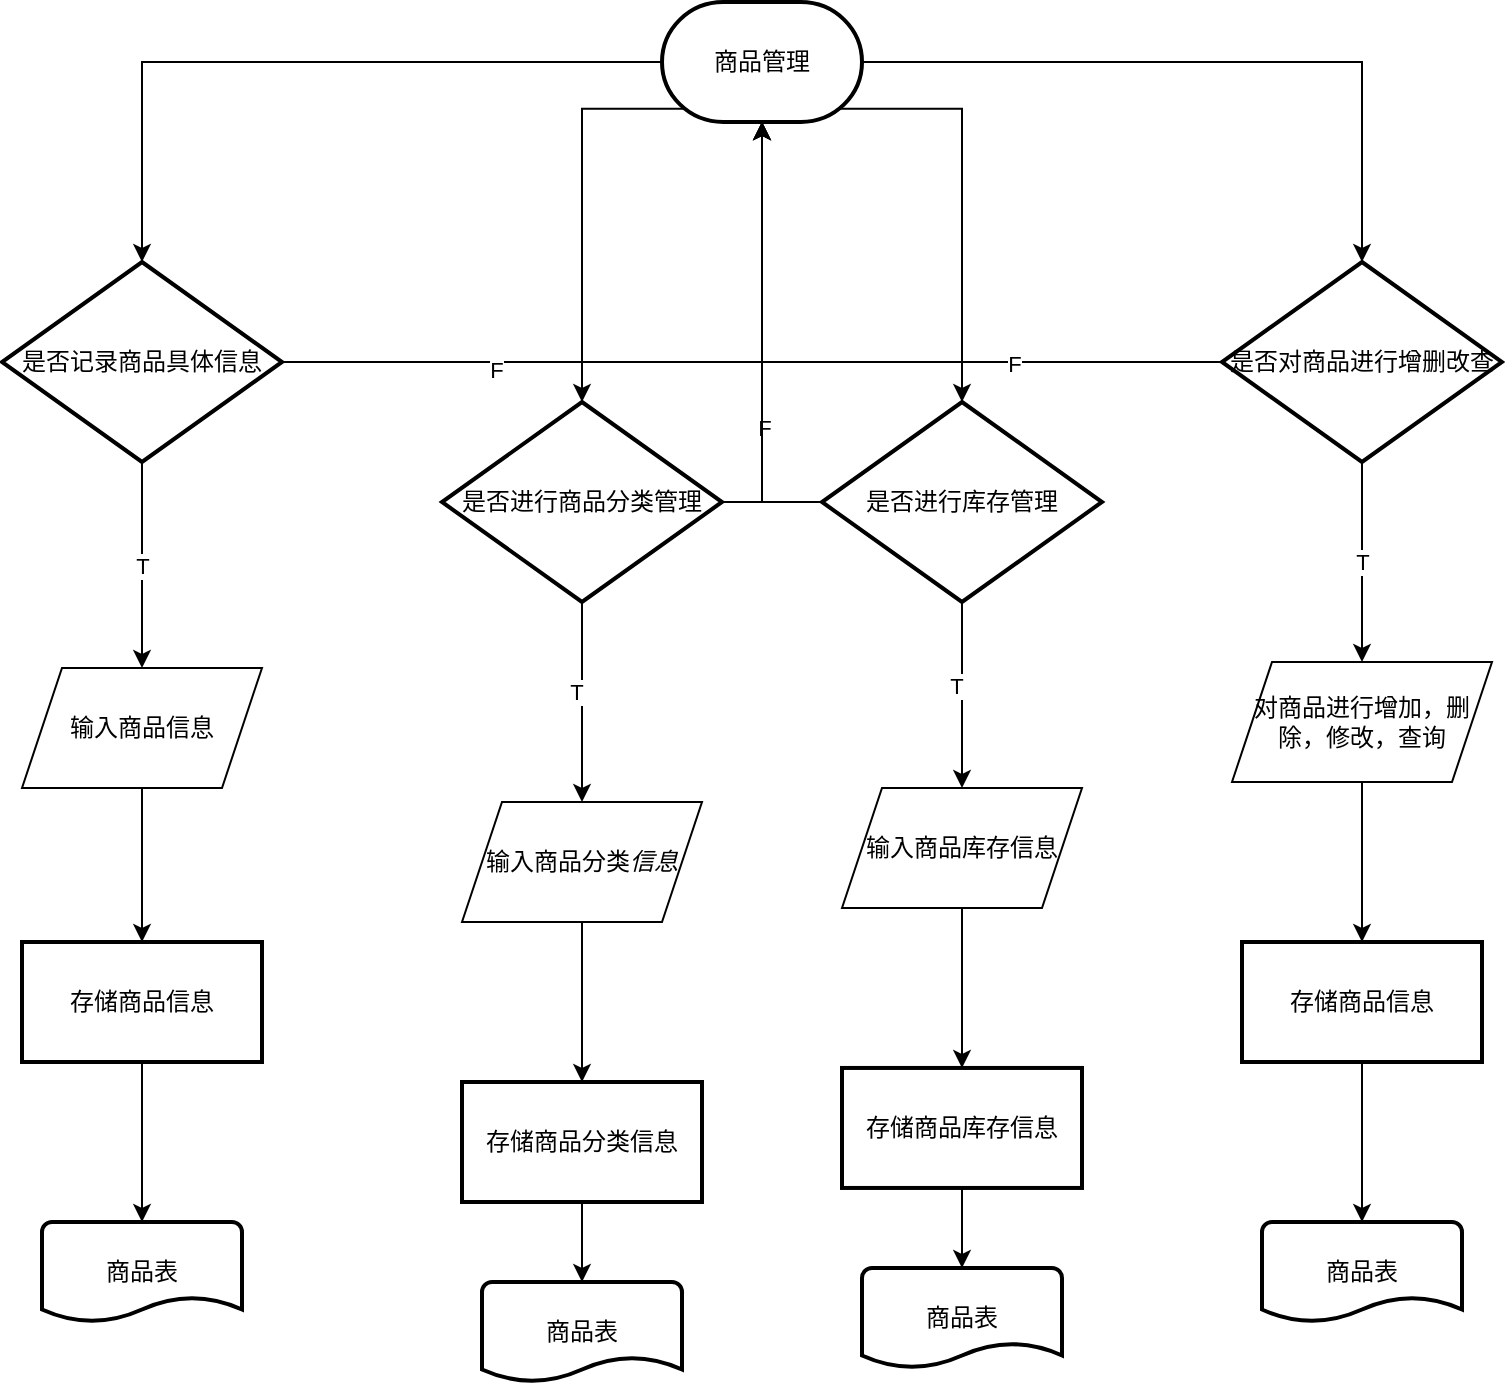 <mxfile version="21.2.1" type="device" pages="4">
  <diagram name="商品管理系统" id="edf60f1a-56cd-e834-aa8a-f176f3a09ee4">
    <mxGraphModel dx="1146" dy="591" grid="1" gridSize="10" guides="1" tooltips="1" connect="1" arrows="1" fold="1" page="1" pageScale="1" pageWidth="1100" pageHeight="850" background="none" math="0" shadow="0">
      <root>
        <mxCell id="0" />
        <mxCell id="1" parent="0" />
        <mxCell id="UROROGurEsra4mqV0XOX-12" style="edgeStyle=orthogonalEdgeStyle;rounded=0;orthogonalLoop=1;jettySize=auto;html=1;exitX=0;exitY=0.5;exitDx=0;exitDy=0;exitPerimeter=0;entryX=0.5;entryY=0;entryDx=0;entryDy=0;entryPerimeter=0;" parent="1" source="UROROGurEsra4mqV0XOX-7" target="UROROGurEsra4mqV0XOX-8" edge="1">
          <mxGeometry relative="1" as="geometry" />
        </mxCell>
        <mxCell id="UROROGurEsra4mqV0XOX-28" style="edgeStyle=orthogonalEdgeStyle;rounded=0;orthogonalLoop=1;jettySize=auto;html=1;exitX=0.11;exitY=0.89;exitDx=0;exitDy=0;exitPerimeter=0;entryX=0.5;entryY=0;entryDx=0;entryDy=0;entryPerimeter=0;" parent="1" source="UROROGurEsra4mqV0XOX-7" target="UROROGurEsra4mqV0XOX-26" edge="1">
          <mxGeometry relative="1" as="geometry">
            <Array as="points">
              <mxPoint x="460" y="123" />
            </Array>
          </mxGeometry>
        </mxCell>
        <mxCell id="UROROGurEsra4mqV0XOX-53" style="edgeStyle=orthogonalEdgeStyle;rounded=0;orthogonalLoop=1;jettySize=auto;html=1;exitX=0.89;exitY=0.89;exitDx=0;exitDy=0;exitPerimeter=0;entryX=0.5;entryY=0;entryDx=0;entryDy=0;entryPerimeter=0;" parent="1" source="UROROGurEsra4mqV0XOX-7" target="UROROGurEsra4mqV0XOX-43" edge="1">
          <mxGeometry relative="1" as="geometry">
            <Array as="points">
              <mxPoint x="650" y="123" />
            </Array>
          </mxGeometry>
        </mxCell>
        <mxCell id="UROROGurEsra4mqV0XOX-61" style="edgeStyle=orthogonalEdgeStyle;rounded=0;orthogonalLoop=1;jettySize=auto;html=1;exitX=1;exitY=0.5;exitDx=0;exitDy=0;exitPerimeter=0;entryX=0.5;entryY=0;entryDx=0;entryDy=0;entryPerimeter=0;" parent="1" source="UROROGurEsra4mqV0XOX-7" target="UROROGurEsra4mqV0XOX-55" edge="1">
          <mxGeometry relative="1" as="geometry" />
        </mxCell>
        <mxCell id="UROROGurEsra4mqV0XOX-7" value="商品管理" style="strokeWidth=2;html=1;shape=mxgraph.flowchart.terminator;whiteSpace=wrap;" parent="1" vertex="1">
          <mxGeometry x="500" y="70" width="100" height="60" as="geometry" />
        </mxCell>
        <mxCell id="UROROGurEsra4mqV0XOX-10" value="T" style="edgeStyle=orthogonalEdgeStyle;rounded=0;orthogonalLoop=1;jettySize=auto;html=1;entryX=0.5;entryY=0;entryDx=0;entryDy=0;" parent="1" source="UROROGurEsra4mqV0XOX-8" target="xys4O0d5W6ZFJR-6Q9JA-1" edge="1">
          <mxGeometry relative="1" as="geometry">
            <mxPoint x="100" y="430" as="targetPoint" />
          </mxGeometry>
        </mxCell>
        <mxCell id="UROROGurEsra4mqV0XOX-13" style="edgeStyle=orthogonalEdgeStyle;rounded=0;orthogonalLoop=1;jettySize=auto;html=1;exitX=1;exitY=0.5;exitDx=0;exitDy=0;exitPerimeter=0;entryX=0.5;entryY=1;entryDx=0;entryDy=0;entryPerimeter=0;" parent="1" source="UROROGurEsra4mqV0XOX-8" target="UROROGurEsra4mqV0XOX-7" edge="1">
          <mxGeometry relative="1" as="geometry" />
        </mxCell>
        <mxCell id="UROROGurEsra4mqV0XOX-14" value="F" style="edgeLabel;html=1;align=center;verticalAlign=middle;resizable=0;points=[];" parent="UROROGurEsra4mqV0XOX-13" vertex="1" connectable="0">
          <mxGeometry x="-0.4" y="-4" relative="1" as="geometry">
            <mxPoint x="-1" as="offset" />
          </mxGeometry>
        </mxCell>
        <mxCell id="UROROGurEsra4mqV0XOX-8" value="是否记录商品具体信息" style="strokeWidth=2;html=1;shape=mxgraph.flowchart.decision;whiteSpace=wrap;" parent="1" vertex="1">
          <mxGeometry x="170" y="200" width="140" height="100" as="geometry" />
        </mxCell>
        <mxCell id="UROROGurEsra4mqV0XOX-21" value="" style="edgeStyle=orthogonalEdgeStyle;rounded=0;orthogonalLoop=1;jettySize=auto;html=1;exitX=0.5;exitY=1;exitDx=0;exitDy=0;" parent="1" source="xys4O0d5W6ZFJR-6Q9JA-1" target="UROROGurEsra4mqV0XOX-20" edge="1">
          <mxGeometry relative="1" as="geometry">
            <mxPoint x="160" y="460" as="sourcePoint" />
          </mxGeometry>
        </mxCell>
        <mxCell id="UROROGurEsra4mqV0XOX-23" style="edgeStyle=orthogonalEdgeStyle;rounded=0;orthogonalLoop=1;jettySize=auto;html=1;exitX=0.5;exitY=1;exitDx=0;exitDy=0;entryX=0.5;entryY=0;entryDx=0;entryDy=0;entryPerimeter=0;" parent="1" source="UROROGurEsra4mqV0XOX-20" target="UROROGurEsra4mqV0XOX-22" edge="1">
          <mxGeometry relative="1" as="geometry" />
        </mxCell>
        <mxCell id="UROROGurEsra4mqV0XOX-20" value="存储商品信息" style="whiteSpace=wrap;html=1;strokeWidth=2;" parent="1" vertex="1">
          <mxGeometry x="180" y="540" width="120" height="60" as="geometry" />
        </mxCell>
        <mxCell id="UROROGurEsra4mqV0XOX-22" value="商品表" style="strokeWidth=2;html=1;shape=mxgraph.flowchart.document2;whiteSpace=wrap;size=0.25;" parent="1" vertex="1">
          <mxGeometry x="190" y="680" width="100" height="50" as="geometry" />
        </mxCell>
        <mxCell id="UROROGurEsra4mqV0XOX-30" value="" style="edgeStyle=orthogonalEdgeStyle;rounded=0;orthogonalLoop=1;jettySize=auto;html=1;" parent="1" source="UROROGurEsra4mqV0XOX-26" target="UROROGurEsra4mqV0XOX-29" edge="1">
          <mxGeometry relative="1" as="geometry" />
        </mxCell>
        <mxCell id="UROROGurEsra4mqV0XOX-31" value="T" style="edgeLabel;html=1;align=center;verticalAlign=middle;resizable=0;points=[];" parent="UROROGurEsra4mqV0XOX-30" vertex="1" connectable="0">
          <mxGeometry x="-0.088" y="-3" relative="1" as="geometry">
            <mxPoint y="-1" as="offset" />
          </mxGeometry>
        </mxCell>
        <mxCell id="UROROGurEsra4mqV0XOX-51" style="edgeStyle=orthogonalEdgeStyle;rounded=0;orthogonalLoop=1;jettySize=auto;html=1;exitX=1;exitY=0.5;exitDx=0;exitDy=0;exitPerimeter=0;entryX=0.5;entryY=1;entryDx=0;entryDy=0;entryPerimeter=0;" parent="1" source="UROROGurEsra4mqV0XOX-26" target="UROROGurEsra4mqV0XOX-7" edge="1">
          <mxGeometry relative="1" as="geometry" />
        </mxCell>
        <mxCell id="UROROGurEsra4mqV0XOX-52" value="F" style="edgeLabel;html=1;align=center;verticalAlign=middle;resizable=0;points=[];" parent="UROROGurEsra4mqV0XOX-51" vertex="1" connectable="0">
          <mxGeometry x="-0.459" y="-1" relative="1" as="geometry">
            <mxPoint as="offset" />
          </mxGeometry>
        </mxCell>
        <mxCell id="UROROGurEsra4mqV0XOX-26" value="是否进行商品分类管理" style="strokeWidth=2;html=1;shape=mxgraph.flowchart.decision;whiteSpace=wrap;" parent="1" vertex="1">
          <mxGeometry x="390" y="270" width="140" height="100" as="geometry" />
        </mxCell>
        <mxCell id="UROROGurEsra4mqV0XOX-36" value="" style="edgeStyle=orthogonalEdgeStyle;rounded=0;orthogonalLoop=1;jettySize=auto;html=1;" parent="1" source="UROROGurEsra4mqV0XOX-29" target="UROROGurEsra4mqV0XOX-35" edge="1">
          <mxGeometry relative="1" as="geometry" />
        </mxCell>
        <mxCell id="UROROGurEsra4mqV0XOX-29" value="输入商品分类&lt;i&gt;信息&lt;/i&gt;" style="shape=parallelogram;perimeter=parallelogramPerimeter;whiteSpace=wrap;html=1;fixedSize=1;" parent="1" vertex="1">
          <mxGeometry x="400" y="470" width="120" height="60" as="geometry" />
        </mxCell>
        <mxCell id="UROROGurEsra4mqV0XOX-38" style="edgeStyle=orthogonalEdgeStyle;rounded=0;orthogonalLoop=1;jettySize=auto;html=1;exitX=0.5;exitY=1;exitDx=0;exitDy=0;entryX=0.5;entryY=0;entryDx=0;entryDy=0;entryPerimeter=0;" parent="1" source="UROROGurEsra4mqV0XOX-35" target="UROROGurEsra4mqV0XOX-37" edge="1">
          <mxGeometry relative="1" as="geometry" />
        </mxCell>
        <mxCell id="UROROGurEsra4mqV0XOX-35" value="存储商品分类信息" style="whiteSpace=wrap;html=1;strokeWidth=2;" parent="1" vertex="1">
          <mxGeometry x="400" y="610" width="120" height="60" as="geometry" />
        </mxCell>
        <mxCell id="UROROGurEsra4mqV0XOX-37" value="商品表" style="strokeWidth=2;html=1;shape=mxgraph.flowchart.document2;whiteSpace=wrap;size=0.25;" parent="1" vertex="1">
          <mxGeometry x="410" y="710" width="100" height="50" as="geometry" />
        </mxCell>
        <mxCell id="UROROGurEsra4mqV0XOX-40" value="" style="edgeStyle=orthogonalEdgeStyle;rounded=0;orthogonalLoop=1;jettySize=auto;html=1;" parent="1" source="UROROGurEsra4mqV0XOX-43" target="UROROGurEsra4mqV0XOX-45" edge="1">
          <mxGeometry relative="1" as="geometry" />
        </mxCell>
        <mxCell id="UROROGurEsra4mqV0XOX-41" value="T" style="edgeLabel;html=1;align=center;verticalAlign=middle;resizable=0;points=[];" parent="UROROGurEsra4mqV0XOX-40" vertex="1" connectable="0">
          <mxGeometry x="-0.088" y="-3" relative="1" as="geometry">
            <mxPoint y="-1" as="offset" />
          </mxGeometry>
        </mxCell>
        <mxCell id="UROROGurEsra4mqV0XOX-49" style="edgeStyle=orthogonalEdgeStyle;rounded=0;orthogonalLoop=1;jettySize=auto;html=1;exitX=0;exitY=0.5;exitDx=0;exitDy=0;exitPerimeter=0;entryX=0.5;entryY=1;entryDx=0;entryDy=0;entryPerimeter=0;" parent="1" source="UROROGurEsra4mqV0XOX-43" target="UROROGurEsra4mqV0XOX-7" edge="1">
          <mxGeometry relative="1" as="geometry">
            <mxPoint x="500" y="150" as="targetPoint" />
            <Array as="points">
              <mxPoint x="550" y="320" />
            </Array>
          </mxGeometry>
        </mxCell>
        <mxCell id="UROROGurEsra4mqV0XOX-43" value="是否进行库存管理" style="strokeWidth=2;html=1;shape=mxgraph.flowchart.decision;whiteSpace=wrap;" parent="1" vertex="1">
          <mxGeometry x="580" y="270" width="140" height="100" as="geometry" />
        </mxCell>
        <mxCell id="UROROGurEsra4mqV0XOX-44" value="" style="edgeStyle=orthogonalEdgeStyle;rounded=0;orthogonalLoop=1;jettySize=auto;html=1;" parent="1" source="UROROGurEsra4mqV0XOX-45" target="UROROGurEsra4mqV0XOX-47" edge="1">
          <mxGeometry relative="1" as="geometry" />
        </mxCell>
        <mxCell id="UROROGurEsra4mqV0XOX-45" value="输入商品库存信息" style="shape=parallelogram;perimeter=parallelogramPerimeter;whiteSpace=wrap;html=1;fixedSize=1;" parent="1" vertex="1">
          <mxGeometry x="590" y="462.98" width="120" height="60" as="geometry" />
        </mxCell>
        <mxCell id="UROROGurEsra4mqV0XOX-46" style="edgeStyle=orthogonalEdgeStyle;rounded=0;orthogonalLoop=1;jettySize=auto;html=1;exitX=0.5;exitY=1;exitDx=0;exitDy=0;entryX=0.5;entryY=0;entryDx=0;entryDy=0;entryPerimeter=0;" parent="1" source="UROROGurEsra4mqV0XOX-47" target="UROROGurEsra4mqV0XOX-48" edge="1">
          <mxGeometry relative="1" as="geometry" />
        </mxCell>
        <mxCell id="UROROGurEsra4mqV0XOX-47" value="存储商品库存信息" style="whiteSpace=wrap;html=1;strokeWidth=2;" parent="1" vertex="1">
          <mxGeometry x="590" y="602.98" width="120" height="60" as="geometry" />
        </mxCell>
        <mxCell id="UROROGurEsra4mqV0XOX-48" value="商品表" style="strokeWidth=2;html=1;shape=mxgraph.flowchart.document2;whiteSpace=wrap;size=0.25;" parent="1" vertex="1">
          <mxGeometry x="600" y="702.98" width="100" height="50" as="geometry" />
        </mxCell>
        <mxCell id="UROROGurEsra4mqV0XOX-54" value="T" style="edgeStyle=orthogonalEdgeStyle;rounded=0;orthogonalLoop=1;jettySize=auto;html=1;" parent="1" source="UROROGurEsra4mqV0XOX-55" target="UROROGurEsra4mqV0XOX-57" edge="1">
          <mxGeometry relative="1" as="geometry" />
        </mxCell>
        <mxCell id="UROROGurEsra4mqV0XOX-62" style="edgeStyle=orthogonalEdgeStyle;rounded=0;orthogonalLoop=1;jettySize=auto;html=1;exitX=0;exitY=0.5;exitDx=0;exitDy=0;exitPerimeter=0;" parent="1" source="UROROGurEsra4mqV0XOX-55" target="UROROGurEsra4mqV0XOX-7" edge="1">
          <mxGeometry relative="1" as="geometry">
            <mxPoint x="550" y="140" as="targetPoint" />
          </mxGeometry>
        </mxCell>
        <mxCell id="UROROGurEsra4mqV0XOX-63" value="F" style="edgeLabel;html=1;align=center;verticalAlign=middle;resizable=0;points=[];" parent="UROROGurEsra4mqV0XOX-62" vertex="1" connectable="0">
          <mxGeometry x="-0.403" y="1" relative="1" as="geometry">
            <mxPoint as="offset" />
          </mxGeometry>
        </mxCell>
        <mxCell id="UROROGurEsra4mqV0XOX-55" value="是否对商品进行增删改查" style="strokeWidth=2;html=1;shape=mxgraph.flowchart.decision;whiteSpace=wrap;" parent="1" vertex="1">
          <mxGeometry x="780" y="200" width="140" height="100" as="geometry" />
        </mxCell>
        <mxCell id="UROROGurEsra4mqV0XOX-56" value="" style="edgeStyle=orthogonalEdgeStyle;rounded=0;orthogonalLoop=1;jettySize=auto;html=1;" parent="1" source="UROROGurEsra4mqV0XOX-57" target="UROROGurEsra4mqV0XOX-59" edge="1">
          <mxGeometry relative="1" as="geometry" />
        </mxCell>
        <mxCell id="UROROGurEsra4mqV0XOX-57" value="对商品进行增加，删除，修改，查询" style="shape=parallelogram;perimeter=parallelogramPerimeter;whiteSpace=wrap;html=1;fixedSize=1;" parent="1" vertex="1">
          <mxGeometry x="785" y="400" width="130" height="60" as="geometry" />
        </mxCell>
        <mxCell id="UROROGurEsra4mqV0XOX-58" style="edgeStyle=orthogonalEdgeStyle;rounded=0;orthogonalLoop=1;jettySize=auto;html=1;exitX=0.5;exitY=1;exitDx=0;exitDy=0;entryX=0.5;entryY=0;entryDx=0;entryDy=0;entryPerimeter=0;" parent="1" source="UROROGurEsra4mqV0XOX-59" target="UROROGurEsra4mqV0XOX-60" edge="1">
          <mxGeometry relative="1" as="geometry" />
        </mxCell>
        <mxCell id="UROROGurEsra4mqV0XOX-59" value="存储商品信息" style="whiteSpace=wrap;html=1;strokeWidth=2;" parent="1" vertex="1">
          <mxGeometry x="790" y="540" width="120" height="60" as="geometry" />
        </mxCell>
        <mxCell id="UROROGurEsra4mqV0XOX-60" value="商品表" style="strokeWidth=2;html=1;shape=mxgraph.flowchart.document2;whiteSpace=wrap;size=0.25;" parent="1" vertex="1">
          <mxGeometry x="800" y="680" width="100" height="50" as="geometry" />
        </mxCell>
        <mxCell id="xys4O0d5W6ZFJR-6Q9JA-1" value="输入商品信息" style="shape=parallelogram;perimeter=parallelogramPerimeter;whiteSpace=wrap;html=1;fixedSize=1;" vertex="1" parent="1">
          <mxGeometry x="180" y="402.98" width="120" height="60" as="geometry" />
        </mxCell>
      </root>
    </mxGraphModel>
  </diagram>
  <diagram id="OBHobvvVK3nEYbWu9suV" name="进货及销售管理">
    <mxGraphModel dx="2590" dy="2078" grid="1" gridSize="10" guides="1" tooltips="1" connect="1" arrows="1" fold="1" page="1" pageScale="1" pageWidth="827" pageHeight="1169" math="0" shadow="0">
      <root>
        <mxCell id="0" />
        <mxCell id="1" parent="0" />
        <mxCell id="m6aEk8tJmvVOco5xvg_o-31" style="edgeStyle=orthogonalEdgeStyle;rounded=0;orthogonalLoop=1;jettySize=auto;html=1;exitX=0.11;exitY=0.89;exitDx=0;exitDy=0;exitPerimeter=0;entryX=0.5;entryY=0;entryDx=0;entryDy=0;" parent="1" source="m6aEk8tJmvVOco5xvg_o-1" target="m6aEk8tJmvVOco5xvg_o-19" edge="1">
          <mxGeometry relative="1" as="geometry" />
        </mxCell>
        <mxCell id="m6aEk8tJmvVOco5xvg_o-87" style="edgeStyle=orthogonalEdgeStyle;rounded=0;orthogonalLoop=1;jettySize=auto;html=1;exitX=0.89;exitY=0.89;exitDx=0;exitDy=0;exitPerimeter=0;" parent="1" source="m6aEk8tJmvVOco5xvg_o-1" target="m6aEk8tJmvVOco5xvg_o-75" edge="1">
          <mxGeometry relative="1" as="geometry" />
        </mxCell>
        <mxCell id="m6aEk8tJmvVOco5xvg_o-88" style="edgeStyle=orthogonalEdgeStyle;rounded=0;orthogonalLoop=1;jettySize=auto;html=1;exitX=0.5;exitY=1;exitDx=0;exitDy=0;exitPerimeter=0;" parent="1" source="m6aEk8tJmvVOco5xvg_o-1" target="m6aEk8tJmvVOco5xvg_o-33" edge="1">
          <mxGeometry relative="1" as="geometry" />
        </mxCell>
        <mxCell id="m6aEk8tJmvVOco5xvg_o-89" style="edgeStyle=orthogonalEdgeStyle;rounded=0;orthogonalLoop=1;jettySize=auto;html=1;exitX=0.89;exitY=0.89;exitDx=0;exitDy=0;exitPerimeter=0;entryX=0.5;entryY=0;entryDx=0;entryDy=0;" parent="1" source="m6aEk8tJmvVOco5xvg_o-1" target="m6aEk8tJmvVOco5xvg_o-61" edge="1">
          <mxGeometry relative="1" as="geometry" />
        </mxCell>
        <mxCell id="m6aEk8tJmvVOco5xvg_o-90" style="edgeStyle=orthogonalEdgeStyle;rounded=0;orthogonalLoop=1;jettySize=auto;html=1;exitX=0.11;exitY=0.89;exitDx=0;exitDy=0;exitPerimeter=0;" parent="1" source="m6aEk8tJmvVOco5xvg_o-1" target="m6aEk8tJmvVOco5xvg_o-2" edge="1">
          <mxGeometry relative="1" as="geometry" />
        </mxCell>
        <mxCell id="m6aEk8tJmvVOco5xvg_o-1" value="进货及销售管理" style="strokeWidth=2;html=1;shape=mxgraph.flowchart.terminator;whiteSpace=wrap;" parent="1" vertex="1">
          <mxGeometry x="340" width="100" height="60" as="geometry" />
        </mxCell>
        <mxCell id="m6aEk8tJmvVOco5xvg_o-5" value="" style="edgeStyle=orthogonalEdgeStyle;rounded=0;orthogonalLoop=1;jettySize=auto;html=1;" parent="1" source="m6aEk8tJmvVOco5xvg_o-2" target="m6aEk8tJmvVOco5xvg_o-4" edge="1">
          <mxGeometry relative="1" as="geometry" />
        </mxCell>
        <mxCell id="m6aEk8tJmvVOco5xvg_o-2" value="记录供应商" style="whiteSpace=wrap;html=1;strokeWidth=2;" parent="1" vertex="1">
          <mxGeometry x="-30" y="160" width="120" height="60" as="geometry" />
        </mxCell>
        <mxCell id="m6aEk8tJmvVOco5xvg_o-7" value="" style="edgeStyle=orthogonalEdgeStyle;rounded=0;orthogonalLoop=1;jettySize=auto;html=1;" parent="1" source="m6aEk8tJmvVOco5xvg_o-12" target="m6aEk8tJmvVOco5xvg_o-6" edge="1">
          <mxGeometry relative="1" as="geometry" />
        </mxCell>
        <mxCell id="m6aEk8tJmvVOco5xvg_o-15" value="T" style="edgeLabel;html=1;align=center;verticalAlign=middle;resizable=0;points=[];" parent="m6aEk8tJmvVOco5xvg_o-7" vertex="1" connectable="0">
          <mxGeometry x="-0.254" y="-3" relative="1" as="geometry">
            <mxPoint as="offset" />
          </mxGeometry>
        </mxCell>
        <mxCell id="m6aEk8tJmvVOco5xvg_o-13" value="" style="edgeStyle=orthogonalEdgeStyle;rounded=0;orthogonalLoop=1;jettySize=auto;html=1;" parent="1" source="m6aEk8tJmvVOco5xvg_o-4" target="m6aEk8tJmvVOco5xvg_o-12" edge="1">
          <mxGeometry relative="1" as="geometry" />
        </mxCell>
        <mxCell id="m6aEk8tJmvVOco5xvg_o-4" value="输入供应商名称、联系人号码、地址" style="shape=parallelogram;perimeter=parallelogramPerimeter;whiteSpace=wrap;html=1;fixedSize=1;" parent="1" vertex="1">
          <mxGeometry x="-30" y="300" width="120" height="60" as="geometry" />
        </mxCell>
        <mxCell id="m6aEk8tJmvVOco5xvg_o-9" value="" style="edgeStyle=orthogonalEdgeStyle;rounded=0;orthogonalLoop=1;jettySize=auto;html=1;" parent="1" source="m6aEk8tJmvVOco5xvg_o-6" target="m6aEk8tJmvVOco5xvg_o-8" edge="1">
          <mxGeometry relative="1" as="geometry" />
        </mxCell>
        <mxCell id="91L2JuDnAT3UN_zK1dzb-1" style="edgeStyle=orthogonalEdgeStyle;rounded=0;orthogonalLoop=1;jettySize=auto;html=1;exitX=0;exitY=0.5;exitDx=0;exitDy=0;entryX=0;entryY=0.5;entryDx=0;entryDy=0;" parent="1" source="m6aEk8tJmvVOco5xvg_o-6" target="m6aEk8tJmvVOco5xvg_o-2" edge="1">
          <mxGeometry relative="1" as="geometry" />
        </mxCell>
        <mxCell id="m6aEk8tJmvVOco5xvg_o-6" value="存储数据" style="whiteSpace=wrap;html=1;strokeWidth=2;" parent="1" vertex="1">
          <mxGeometry x="-30" y="590" width="120" height="60" as="geometry" />
        </mxCell>
        <mxCell id="m6aEk8tJmvVOco5xvg_o-8" value="供应商表" style="shape=document;whiteSpace=wrap;html=1;boundedLbl=1;strokeWidth=2;" parent="1" vertex="1">
          <mxGeometry x="-30" y="720" width="120" height="80" as="geometry" />
        </mxCell>
        <mxCell id="m6aEk8tJmvVOco5xvg_o-14" value="" style="edgeStyle=orthogonalEdgeStyle;rounded=0;orthogonalLoop=1;jettySize=auto;html=1;" parent="1" source="m6aEk8tJmvVOco5xvg_o-4" target="m6aEk8tJmvVOco5xvg_o-12" edge="1">
          <mxGeometry relative="1" as="geometry">
            <mxPoint x="30" y="360" as="sourcePoint" />
            <mxPoint x="30" y="590" as="targetPoint" />
          </mxGeometry>
        </mxCell>
        <mxCell id="m6aEk8tJmvVOco5xvg_o-16" style="edgeStyle=orthogonalEdgeStyle;rounded=0;orthogonalLoop=1;jettySize=auto;html=1;exitX=1;exitY=0.5;exitDx=0;exitDy=0;entryX=1;entryY=0.5;entryDx=0;entryDy=0;" parent="1" source="m6aEk8tJmvVOco5xvg_o-12" target="m6aEk8tJmvVOco5xvg_o-4" edge="1">
          <mxGeometry relative="1" as="geometry">
            <Array as="points">
              <mxPoint x="110" y="470" />
              <mxPoint x="110" y="330" />
            </Array>
          </mxGeometry>
        </mxCell>
        <mxCell id="m6aEk8tJmvVOco5xvg_o-17" value="F" style="edgeLabel;html=1;align=center;verticalAlign=middle;resizable=0;points=[];" parent="m6aEk8tJmvVOco5xvg_o-16" vertex="1" connectable="0">
          <mxGeometry x="0.271" y="6" relative="1" as="geometry">
            <mxPoint as="offset" />
          </mxGeometry>
        </mxCell>
        <mxCell id="m6aEk8tJmvVOco5xvg_o-12" value="检查格式是否合格" style="rhombus;whiteSpace=wrap;html=1;strokeWidth=2;" parent="1" vertex="1">
          <mxGeometry x="-30" y="430" width="120" height="80" as="geometry" />
        </mxCell>
        <mxCell id="m6aEk8tJmvVOco5xvg_o-18" value="" style="edgeStyle=orthogonalEdgeStyle;rounded=0;orthogonalLoop=1;jettySize=auto;html=1;" parent="1" source="m6aEk8tJmvVOco5xvg_o-19" target="m6aEk8tJmvVOco5xvg_o-23" edge="1">
          <mxGeometry relative="1" as="geometry" />
        </mxCell>
        <mxCell id="m6aEk8tJmvVOco5xvg_o-19" value="记录进货信息" style="whiteSpace=wrap;html=1;strokeWidth=2;" parent="1" vertex="1">
          <mxGeometry x="150" y="160" width="120" height="60" as="geometry" />
        </mxCell>
        <mxCell id="m6aEk8tJmvVOco5xvg_o-20" value="" style="edgeStyle=orthogonalEdgeStyle;rounded=0;orthogonalLoop=1;jettySize=auto;html=1;" parent="1" source="m6aEk8tJmvVOco5xvg_o-30" target="m6aEk8tJmvVOco5xvg_o-25" edge="1">
          <mxGeometry relative="1" as="geometry" />
        </mxCell>
        <mxCell id="m6aEk8tJmvVOco5xvg_o-21" value="T" style="edgeLabel;html=1;align=center;verticalAlign=middle;resizable=0;points=[];" parent="m6aEk8tJmvVOco5xvg_o-20" vertex="1" connectable="0">
          <mxGeometry x="-0.254" y="-3" relative="1" as="geometry">
            <mxPoint as="offset" />
          </mxGeometry>
        </mxCell>
        <mxCell id="m6aEk8tJmvVOco5xvg_o-22" value="" style="edgeStyle=orthogonalEdgeStyle;rounded=0;orthogonalLoop=1;jettySize=auto;html=1;" parent="1" source="m6aEk8tJmvVOco5xvg_o-23" target="m6aEk8tJmvVOco5xvg_o-30" edge="1">
          <mxGeometry relative="1" as="geometry" />
        </mxCell>
        <mxCell id="m6aEk8tJmvVOco5xvg_o-23" value="输入进货时间、供应商名称、日期&lt;br&gt;商品名、数量、单价、总价格" style="shape=parallelogram;perimeter=parallelogramPerimeter;whiteSpace=wrap;html=1;fixedSize=1;" parent="1" vertex="1">
          <mxGeometry x="150" y="300" width="120" height="60" as="geometry" />
        </mxCell>
        <mxCell id="m6aEk8tJmvVOco5xvg_o-24" value="" style="edgeStyle=orthogonalEdgeStyle;rounded=0;orthogonalLoop=1;jettySize=auto;html=1;" parent="1" source="m6aEk8tJmvVOco5xvg_o-25" target="m6aEk8tJmvVOco5xvg_o-26" edge="1">
          <mxGeometry relative="1" as="geometry" />
        </mxCell>
        <mxCell id="91L2JuDnAT3UN_zK1dzb-8" style="edgeStyle=orthogonalEdgeStyle;rounded=0;orthogonalLoop=1;jettySize=auto;html=1;exitX=0;exitY=0.5;exitDx=0;exitDy=0;entryX=0;entryY=0.5;entryDx=0;entryDy=0;" parent="1" source="m6aEk8tJmvVOco5xvg_o-25" target="m6aEk8tJmvVOco5xvg_o-19" edge="1">
          <mxGeometry relative="1" as="geometry" />
        </mxCell>
        <mxCell id="m6aEk8tJmvVOco5xvg_o-25" value="存储数据" style="whiteSpace=wrap;html=1;strokeWidth=2;" parent="1" vertex="1">
          <mxGeometry x="150" y="590" width="120" height="60" as="geometry" />
        </mxCell>
        <mxCell id="m6aEk8tJmvVOco5xvg_o-26" value="进货订单表" style="shape=document;whiteSpace=wrap;html=1;boundedLbl=1;strokeWidth=2;" parent="1" vertex="1">
          <mxGeometry x="150" y="720" width="120" height="80" as="geometry" />
        </mxCell>
        <mxCell id="m6aEk8tJmvVOco5xvg_o-27" value="" style="edgeStyle=orthogonalEdgeStyle;rounded=0;orthogonalLoop=1;jettySize=auto;html=1;" parent="1" source="m6aEk8tJmvVOco5xvg_o-23" target="m6aEk8tJmvVOco5xvg_o-30" edge="1">
          <mxGeometry relative="1" as="geometry">
            <mxPoint x="210" y="360" as="sourcePoint" />
            <mxPoint x="210" y="590" as="targetPoint" />
          </mxGeometry>
        </mxCell>
        <mxCell id="m6aEk8tJmvVOco5xvg_o-28" style="edgeStyle=orthogonalEdgeStyle;rounded=0;orthogonalLoop=1;jettySize=auto;html=1;exitX=1;exitY=0.5;exitDx=0;exitDy=0;entryX=1;entryY=0.5;entryDx=0;entryDy=0;" parent="1" source="m6aEk8tJmvVOco5xvg_o-30" target="m6aEk8tJmvVOco5xvg_o-23" edge="1">
          <mxGeometry relative="1" as="geometry">
            <Array as="points">
              <mxPoint x="290" y="470" />
              <mxPoint x="290" y="330" />
            </Array>
          </mxGeometry>
        </mxCell>
        <mxCell id="m6aEk8tJmvVOco5xvg_o-29" value="F" style="edgeLabel;html=1;align=center;verticalAlign=middle;resizable=0;points=[];" parent="m6aEk8tJmvVOco5xvg_o-28" vertex="1" connectable="0">
          <mxGeometry x="0.271" y="6" relative="1" as="geometry">
            <mxPoint as="offset" />
          </mxGeometry>
        </mxCell>
        <mxCell id="m6aEk8tJmvVOco5xvg_o-30" value="检查格式是否合格" style="rhombus;whiteSpace=wrap;html=1;strokeWidth=2;" parent="1" vertex="1">
          <mxGeometry x="150" y="430" width="120" height="80" as="geometry" />
        </mxCell>
        <mxCell id="m6aEk8tJmvVOco5xvg_o-32" value="" style="edgeStyle=orthogonalEdgeStyle;rounded=0;orthogonalLoop=1;jettySize=auto;html=1;" parent="1" source="m6aEk8tJmvVOco5xvg_o-33" target="m6aEk8tJmvVOco5xvg_o-37" edge="1">
          <mxGeometry relative="1" as="geometry" />
        </mxCell>
        <mxCell id="m6aEk8tJmvVOco5xvg_o-33" value="记录顾客订单完成信息" style="whiteSpace=wrap;html=1;strokeWidth=2;" parent="1" vertex="1">
          <mxGeometry x="330" y="160" width="120" height="60" as="geometry" />
        </mxCell>
        <mxCell id="m6aEk8tJmvVOco5xvg_o-34" value="" style="edgeStyle=orthogonalEdgeStyle;rounded=0;orthogonalLoop=1;jettySize=auto;html=1;" parent="1" source="m6aEk8tJmvVOco5xvg_o-44" target="m6aEk8tJmvVOco5xvg_o-39" edge="1">
          <mxGeometry relative="1" as="geometry" />
        </mxCell>
        <mxCell id="m6aEk8tJmvVOco5xvg_o-35" value="T" style="edgeLabel;html=1;align=center;verticalAlign=middle;resizable=0;points=[];" parent="m6aEk8tJmvVOco5xvg_o-34" vertex="1" connectable="0">
          <mxGeometry x="-0.254" y="-3" relative="1" as="geometry">
            <mxPoint as="offset" />
          </mxGeometry>
        </mxCell>
        <mxCell id="m6aEk8tJmvVOco5xvg_o-36" value="" style="edgeStyle=orthogonalEdgeStyle;rounded=0;orthogonalLoop=1;jettySize=auto;html=1;" parent="1" source="m6aEk8tJmvVOco5xvg_o-37" target="m6aEk8tJmvVOco5xvg_o-44" edge="1">
          <mxGeometry relative="1" as="geometry" />
        </mxCell>
        <mxCell id="m6aEk8tJmvVOco5xvg_o-37" value="输入订单完成时间、商品信息、销售数量、金额" style="shape=parallelogram;perimeter=parallelogramPerimeter;whiteSpace=wrap;html=1;fixedSize=1;" parent="1" vertex="1">
          <mxGeometry x="330" y="300" width="120" height="60" as="geometry" />
        </mxCell>
        <mxCell id="m6aEk8tJmvVOco5xvg_o-38" value="" style="edgeStyle=orthogonalEdgeStyle;rounded=0;orthogonalLoop=1;jettySize=auto;html=1;" parent="1" source="m6aEk8tJmvVOco5xvg_o-39" target="m6aEk8tJmvVOco5xvg_o-40" edge="1">
          <mxGeometry relative="1" as="geometry" />
        </mxCell>
        <mxCell id="91L2JuDnAT3UN_zK1dzb-9" style="edgeStyle=orthogonalEdgeStyle;rounded=0;orthogonalLoop=1;jettySize=auto;html=1;exitX=0;exitY=0.5;exitDx=0;exitDy=0;entryX=0;entryY=0.5;entryDx=0;entryDy=0;" parent="1" source="m6aEk8tJmvVOco5xvg_o-39" target="m6aEk8tJmvVOco5xvg_o-33" edge="1">
          <mxGeometry relative="1" as="geometry" />
        </mxCell>
        <mxCell id="m6aEk8tJmvVOco5xvg_o-39" value="存储数据" style="whiteSpace=wrap;html=1;strokeWidth=2;" parent="1" vertex="1">
          <mxGeometry x="330" y="590" width="120" height="60" as="geometry" />
        </mxCell>
        <mxCell id="m6aEk8tJmvVOco5xvg_o-40" value="销售订单表" style="shape=document;whiteSpace=wrap;html=1;boundedLbl=1;strokeWidth=2;" parent="1" vertex="1">
          <mxGeometry x="330" y="720" width="120" height="80" as="geometry" />
        </mxCell>
        <mxCell id="m6aEk8tJmvVOco5xvg_o-41" value="" style="edgeStyle=orthogonalEdgeStyle;rounded=0;orthogonalLoop=1;jettySize=auto;html=1;" parent="1" source="m6aEk8tJmvVOco5xvg_o-37" target="m6aEk8tJmvVOco5xvg_o-44" edge="1">
          <mxGeometry relative="1" as="geometry">
            <mxPoint x="390" y="360" as="sourcePoint" />
            <mxPoint x="390" y="590" as="targetPoint" />
          </mxGeometry>
        </mxCell>
        <mxCell id="m6aEk8tJmvVOco5xvg_o-42" style="edgeStyle=orthogonalEdgeStyle;rounded=0;orthogonalLoop=1;jettySize=auto;html=1;exitX=1;exitY=0.5;exitDx=0;exitDy=0;entryX=1;entryY=0.5;entryDx=0;entryDy=0;" parent="1" source="m6aEk8tJmvVOco5xvg_o-44" target="m6aEk8tJmvVOco5xvg_o-37" edge="1">
          <mxGeometry relative="1" as="geometry">
            <Array as="points">
              <mxPoint x="470" y="470" />
              <mxPoint x="470" y="330" />
            </Array>
          </mxGeometry>
        </mxCell>
        <mxCell id="m6aEk8tJmvVOco5xvg_o-43" value="F" style="edgeLabel;html=1;align=center;verticalAlign=middle;resizable=0;points=[];" parent="m6aEk8tJmvVOco5xvg_o-42" vertex="1" connectable="0">
          <mxGeometry x="0.271" y="6" relative="1" as="geometry">
            <mxPoint x="20" as="offset" />
          </mxGeometry>
        </mxCell>
        <mxCell id="m6aEk8tJmvVOco5xvg_o-44" value="检查格式是否合格" style="rhombus;whiteSpace=wrap;html=1;strokeWidth=2;" parent="1" vertex="1">
          <mxGeometry x="330" y="430" width="120" height="80" as="geometry" />
        </mxCell>
        <mxCell id="m6aEk8tJmvVOco5xvg_o-60" value="" style="edgeStyle=orthogonalEdgeStyle;rounded=0;orthogonalLoop=1;jettySize=auto;html=1;" parent="1" source="m6aEk8tJmvVOco5xvg_o-61" target="m6aEk8tJmvVOco5xvg_o-65" edge="1">
          <mxGeometry relative="1" as="geometry" />
        </mxCell>
        <mxCell id="m6aEk8tJmvVOco5xvg_o-61" value="记录超市特定商品退货信息" style="whiteSpace=wrap;html=1;strokeWidth=2;" parent="1" vertex="1">
          <mxGeometry x="510" y="160" width="120" height="60" as="geometry" />
        </mxCell>
        <mxCell id="m6aEk8tJmvVOco5xvg_o-62" value="" style="edgeStyle=orthogonalEdgeStyle;rounded=0;orthogonalLoop=1;jettySize=auto;html=1;" parent="1" source="m6aEk8tJmvVOco5xvg_o-72" target="m6aEk8tJmvVOco5xvg_o-67" edge="1">
          <mxGeometry relative="1" as="geometry" />
        </mxCell>
        <mxCell id="m6aEk8tJmvVOco5xvg_o-63" value="T" style="edgeLabel;html=1;align=center;verticalAlign=middle;resizable=0;points=[];" parent="m6aEk8tJmvVOco5xvg_o-62" vertex="1" connectable="0">
          <mxGeometry x="-0.254" y="-3" relative="1" as="geometry">
            <mxPoint as="offset" />
          </mxGeometry>
        </mxCell>
        <mxCell id="m6aEk8tJmvVOco5xvg_o-64" value="" style="edgeStyle=orthogonalEdgeStyle;rounded=0;orthogonalLoop=1;jettySize=auto;html=1;" parent="1" source="m6aEk8tJmvVOco5xvg_o-65" target="m6aEk8tJmvVOco5xvg_o-72" edge="1">
          <mxGeometry relative="1" as="geometry" />
        </mxCell>
        <mxCell id="m6aEk8tJmvVOco5xvg_o-65" value="输入退货时间、订单编号、退货原因" style="shape=parallelogram;perimeter=parallelogramPerimeter;whiteSpace=wrap;html=1;fixedSize=1;" parent="1" vertex="1">
          <mxGeometry x="510" y="300" width="120" height="60" as="geometry" />
        </mxCell>
        <mxCell id="m6aEk8tJmvVOco5xvg_o-66" value="" style="edgeStyle=orthogonalEdgeStyle;rounded=0;orthogonalLoop=1;jettySize=auto;html=1;" parent="1" source="m6aEk8tJmvVOco5xvg_o-67" target="m6aEk8tJmvVOco5xvg_o-68" edge="1">
          <mxGeometry relative="1" as="geometry" />
        </mxCell>
        <mxCell id="91L2JuDnAT3UN_zK1dzb-4" style="edgeStyle=orthogonalEdgeStyle;rounded=0;orthogonalLoop=1;jettySize=auto;html=1;exitX=0;exitY=0.5;exitDx=0;exitDy=0;entryX=0;entryY=0.5;entryDx=0;entryDy=0;" parent="1" source="m6aEk8tJmvVOco5xvg_o-67" target="m6aEk8tJmvVOco5xvg_o-61" edge="1">
          <mxGeometry relative="1" as="geometry" />
        </mxCell>
        <mxCell id="m6aEk8tJmvVOco5xvg_o-67" value="存储数据" style="whiteSpace=wrap;html=1;strokeWidth=2;" parent="1" vertex="1">
          <mxGeometry x="510" y="590" width="120" height="60" as="geometry" />
        </mxCell>
        <mxCell id="m6aEk8tJmvVOco5xvg_o-68" value="退货表" style="shape=document;whiteSpace=wrap;html=1;boundedLbl=1;strokeWidth=2;" parent="1" vertex="1">
          <mxGeometry x="510" y="720" width="120" height="80" as="geometry" />
        </mxCell>
        <mxCell id="m6aEk8tJmvVOco5xvg_o-69" value="" style="edgeStyle=orthogonalEdgeStyle;rounded=0;orthogonalLoop=1;jettySize=auto;html=1;" parent="1" source="m6aEk8tJmvVOco5xvg_o-65" target="m6aEk8tJmvVOco5xvg_o-72" edge="1">
          <mxGeometry relative="1" as="geometry">
            <mxPoint x="570" y="360" as="sourcePoint" />
            <mxPoint x="570" y="590" as="targetPoint" />
          </mxGeometry>
        </mxCell>
        <mxCell id="m6aEk8tJmvVOco5xvg_o-70" style="edgeStyle=orthogonalEdgeStyle;rounded=0;orthogonalLoop=1;jettySize=auto;html=1;exitX=1;exitY=0.5;exitDx=0;exitDy=0;entryX=1;entryY=0.5;entryDx=0;entryDy=0;" parent="1" source="m6aEk8tJmvVOco5xvg_o-72" target="m6aEk8tJmvVOco5xvg_o-65" edge="1">
          <mxGeometry relative="1" as="geometry">
            <mxPoint x="660" y="470" as="sourcePoint" />
            <mxPoint x="660" y="330" as="targetPoint" />
            <Array as="points">
              <mxPoint x="650" y="470" />
              <mxPoint x="650" y="330" />
            </Array>
          </mxGeometry>
        </mxCell>
        <mxCell id="m6aEk8tJmvVOco5xvg_o-71" value="F" style="edgeLabel;html=1;align=center;verticalAlign=middle;resizable=0;points=[];" parent="m6aEk8tJmvVOco5xvg_o-70" vertex="1" connectable="0">
          <mxGeometry x="0.271" y="6" relative="1" as="geometry">
            <mxPoint as="offset" />
          </mxGeometry>
        </mxCell>
        <mxCell id="m6aEk8tJmvVOco5xvg_o-72" value="检查格式是否合格" style="rhombus;whiteSpace=wrap;html=1;strokeWidth=2;" parent="1" vertex="1">
          <mxGeometry x="510" y="430" width="120" height="80" as="geometry" />
        </mxCell>
        <mxCell id="m6aEk8tJmvVOco5xvg_o-74" value="" style="edgeStyle=orthogonalEdgeStyle;rounded=0;orthogonalLoop=1;jettySize=auto;html=1;" parent="1" source="m6aEk8tJmvVOco5xvg_o-75" target="m6aEk8tJmvVOco5xvg_o-79" edge="1">
          <mxGeometry relative="1" as="geometry" />
        </mxCell>
        <mxCell id="m6aEk8tJmvVOco5xvg_o-75" value="记录顾客特定商品退货信息" style="whiteSpace=wrap;html=1;strokeWidth=2;" parent="1" vertex="1">
          <mxGeometry x="680" y="160" width="120" height="60" as="geometry" />
        </mxCell>
        <mxCell id="m6aEk8tJmvVOco5xvg_o-76" value="" style="edgeStyle=orthogonalEdgeStyle;rounded=0;orthogonalLoop=1;jettySize=auto;html=1;" parent="1" source="m6aEk8tJmvVOco5xvg_o-86" target="m6aEk8tJmvVOco5xvg_o-81" edge="1">
          <mxGeometry relative="1" as="geometry" />
        </mxCell>
        <mxCell id="m6aEk8tJmvVOco5xvg_o-77" value="T" style="edgeLabel;html=1;align=center;verticalAlign=middle;resizable=0;points=[];" parent="m6aEk8tJmvVOco5xvg_o-76" vertex="1" connectable="0">
          <mxGeometry x="-0.254" y="-3" relative="1" as="geometry">
            <mxPoint as="offset" />
          </mxGeometry>
        </mxCell>
        <mxCell id="m6aEk8tJmvVOco5xvg_o-78" value="" style="edgeStyle=orthogonalEdgeStyle;rounded=0;orthogonalLoop=1;jettySize=auto;html=1;" parent="1" source="m6aEk8tJmvVOco5xvg_o-79" target="m6aEk8tJmvVOco5xvg_o-86" edge="1">
          <mxGeometry relative="1" as="geometry" />
        </mxCell>
        <mxCell id="m6aEk8tJmvVOco5xvg_o-79" value="输入退货时间、订单编号、退货原因" style="shape=parallelogram;perimeter=parallelogramPerimeter;whiteSpace=wrap;html=1;fixedSize=1;" parent="1" vertex="1">
          <mxGeometry x="680" y="300" width="120" height="60" as="geometry" />
        </mxCell>
        <mxCell id="m6aEk8tJmvVOco5xvg_o-80" value="" style="edgeStyle=orthogonalEdgeStyle;rounded=0;orthogonalLoop=1;jettySize=auto;html=1;" parent="1" source="m6aEk8tJmvVOco5xvg_o-81" target="m6aEk8tJmvVOco5xvg_o-82" edge="1">
          <mxGeometry relative="1" as="geometry" />
        </mxCell>
        <mxCell id="91L2JuDnAT3UN_zK1dzb-5" style="edgeStyle=orthogonalEdgeStyle;rounded=0;orthogonalLoop=1;jettySize=auto;html=1;exitX=0;exitY=0.5;exitDx=0;exitDy=0;entryX=0;entryY=0.5;entryDx=0;entryDy=0;" parent="1" source="m6aEk8tJmvVOco5xvg_o-81" target="m6aEk8tJmvVOco5xvg_o-75" edge="1">
          <mxGeometry relative="1" as="geometry" />
        </mxCell>
        <mxCell id="m6aEk8tJmvVOco5xvg_o-81" value="存储数据" style="whiteSpace=wrap;html=1;strokeWidth=2;" parent="1" vertex="1">
          <mxGeometry x="680" y="590" width="120" height="60" as="geometry" />
        </mxCell>
        <mxCell id="m6aEk8tJmvVOco5xvg_o-82" value="退货表" style="shape=document;whiteSpace=wrap;html=1;boundedLbl=1;strokeWidth=2;" parent="1" vertex="1">
          <mxGeometry x="680" y="720" width="120" height="80" as="geometry" />
        </mxCell>
        <mxCell id="m6aEk8tJmvVOco5xvg_o-83" value="" style="edgeStyle=orthogonalEdgeStyle;rounded=0;orthogonalLoop=1;jettySize=auto;html=1;" parent="1" source="m6aEk8tJmvVOco5xvg_o-79" target="m6aEk8tJmvVOco5xvg_o-86" edge="1">
          <mxGeometry relative="1" as="geometry">
            <mxPoint x="740" y="360" as="sourcePoint" />
            <mxPoint x="740" y="590" as="targetPoint" />
          </mxGeometry>
        </mxCell>
        <mxCell id="m6aEk8tJmvVOco5xvg_o-84" style="edgeStyle=orthogonalEdgeStyle;rounded=0;orthogonalLoop=1;jettySize=auto;html=1;exitX=1;exitY=0.5;exitDx=0;exitDy=0;entryX=1;entryY=0.5;entryDx=0;entryDy=0;" parent="1" source="m6aEk8tJmvVOco5xvg_o-86" target="m6aEk8tJmvVOco5xvg_o-79" edge="1">
          <mxGeometry relative="1" as="geometry">
            <Array as="points">
              <mxPoint x="820" y="470" />
              <mxPoint x="820" y="330" />
            </Array>
          </mxGeometry>
        </mxCell>
        <mxCell id="m6aEk8tJmvVOco5xvg_o-85" value="F" style="edgeLabel;html=1;align=center;verticalAlign=middle;resizable=0;points=[];" parent="m6aEk8tJmvVOco5xvg_o-84" vertex="1" connectable="0">
          <mxGeometry x="0.271" y="6" relative="1" as="geometry">
            <mxPoint as="offset" />
          </mxGeometry>
        </mxCell>
        <mxCell id="m6aEk8tJmvVOco5xvg_o-86" value="检查格式是否合格" style="rhombus;whiteSpace=wrap;html=1;strokeWidth=2;" parent="1" vertex="1">
          <mxGeometry x="680" y="430" width="120" height="80" as="geometry" />
        </mxCell>
      </root>
    </mxGraphModel>
  </diagram>
  <diagram id="qiDPjX232dHOlJrFTEjj" name="会员管理">
    <mxGraphModel dx="1146" dy="591" grid="1" gridSize="10" guides="1" tooltips="1" connect="1" arrows="1" fold="1" page="1" pageScale="1" pageWidth="827" pageHeight="1169" math="0" shadow="0">
      <root>
        <mxCell id="0" />
        <mxCell id="1" parent="0" />
        <mxCell id="ielEJACBuu6CA5OF3LS8-18" style="edgeStyle=orthogonalEdgeStyle;rounded=0;orthogonalLoop=1;jettySize=auto;html=1;exitX=0;exitY=0.5;exitDx=0;exitDy=0;exitPerimeter=0;entryX=0.5;entryY=0;entryDx=0;entryDy=0;" parent="1" source="ielEJACBuu6CA5OF3LS8-1" target="ielEJACBuu6CA5OF3LS8-6" edge="1">
          <mxGeometry relative="1" as="geometry" />
        </mxCell>
        <mxCell id="e_en7tVgr6QzWd6sz6cg-15" style="edgeStyle=orthogonalEdgeStyle;rounded=0;orthogonalLoop=1;jettySize=auto;html=1;exitX=0.5;exitY=1;exitDx=0;exitDy=0;exitPerimeter=0;" parent="1" source="ielEJACBuu6CA5OF3LS8-1" target="e_en7tVgr6QzWd6sz6cg-2" edge="1">
          <mxGeometry relative="1" as="geometry" />
        </mxCell>
        <mxCell id="e_en7tVgr6QzWd6sz6cg-43" value="" style="edgeStyle=orthogonalEdgeStyle;rounded=0;orthogonalLoop=1;jettySize=auto;html=1;" parent="1" source="ielEJACBuu6CA5OF3LS8-1" target="e_en7tVgr6QzWd6sz6cg-42" edge="1">
          <mxGeometry relative="1" as="geometry" />
        </mxCell>
        <mxCell id="ielEJACBuu6CA5OF3LS8-1" value="会员管理" style="strokeWidth=2;html=1;shape=mxgraph.flowchart.terminator;whiteSpace=wrap;" parent="1" vertex="1">
          <mxGeometry x="330" y="60" width="100" height="60" as="geometry" />
        </mxCell>
        <mxCell id="ielEJACBuu6CA5OF3LS8-5" value="" style="edgeStyle=orthogonalEdgeStyle;rounded=0;orthogonalLoop=1;jettySize=auto;html=1;" parent="1" source="ielEJACBuu6CA5OF3LS8-6" target="ielEJACBuu6CA5OF3LS8-10" edge="1">
          <mxGeometry relative="1" as="geometry" />
        </mxCell>
        <mxCell id="ielEJACBuu6CA5OF3LS8-6" value="记录会员信息" style="whiteSpace=wrap;html=1;strokeWidth=2;" parent="1" vertex="1">
          <mxGeometry x="80" y="160" width="120" height="60" as="geometry" />
        </mxCell>
        <mxCell id="ielEJACBuu6CA5OF3LS8-7" value="" style="edgeStyle=orthogonalEdgeStyle;rounded=0;orthogonalLoop=1;jettySize=auto;html=1;" parent="1" source="ielEJACBuu6CA5OF3LS8-17" target="ielEJACBuu6CA5OF3LS8-12" edge="1">
          <mxGeometry relative="1" as="geometry" />
        </mxCell>
        <mxCell id="ielEJACBuu6CA5OF3LS8-8" value="T" style="edgeLabel;html=1;align=center;verticalAlign=middle;resizable=0;points=[];" parent="ielEJACBuu6CA5OF3LS8-7" vertex="1" connectable="0">
          <mxGeometry x="-0.254" y="-3" relative="1" as="geometry">
            <mxPoint as="offset" />
          </mxGeometry>
        </mxCell>
        <mxCell id="ielEJACBuu6CA5OF3LS8-9" value="" style="edgeStyle=orthogonalEdgeStyle;rounded=0;orthogonalLoop=1;jettySize=auto;html=1;" parent="1" source="ielEJACBuu6CA5OF3LS8-10" target="ielEJACBuu6CA5OF3LS8-17" edge="1">
          <mxGeometry relative="1" as="geometry" />
        </mxCell>
        <mxCell id="ielEJACBuu6CA5OF3LS8-10" value="输入会员姓名、电话、地址、会员分级、&lt;br&gt;积分、消费总金额" style="shape=parallelogram;perimeter=parallelogramPerimeter;whiteSpace=wrap;html=1;fixedSize=1;" parent="1" vertex="1">
          <mxGeometry x="80" y="300" width="120" height="60" as="geometry" />
        </mxCell>
        <mxCell id="ielEJACBuu6CA5OF3LS8-11" value="" style="edgeStyle=orthogonalEdgeStyle;rounded=0;orthogonalLoop=1;jettySize=auto;html=1;" parent="1" source="ielEJACBuu6CA5OF3LS8-12" target="ielEJACBuu6CA5OF3LS8-13" edge="1">
          <mxGeometry relative="1" as="geometry" />
        </mxCell>
        <mxCell id="ielEJACBuu6CA5OF3LS8-19" style="edgeStyle=orthogonalEdgeStyle;rounded=0;orthogonalLoop=1;jettySize=auto;html=1;exitX=0;exitY=0.5;exitDx=0;exitDy=0;entryX=0;entryY=0.5;entryDx=0;entryDy=0;" parent="1" source="ielEJACBuu6CA5OF3LS8-12" target="ielEJACBuu6CA5OF3LS8-6" edge="1">
          <mxGeometry relative="1" as="geometry" />
        </mxCell>
        <mxCell id="ielEJACBuu6CA5OF3LS8-12" value="存储数据" style="whiteSpace=wrap;html=1;strokeWidth=2;" parent="1" vertex="1">
          <mxGeometry x="80" y="590" width="120" height="60" as="geometry" />
        </mxCell>
        <mxCell id="ielEJACBuu6CA5OF3LS8-13" value="会员表" style="shape=document;whiteSpace=wrap;html=1;boundedLbl=1;strokeWidth=2;" parent="1" vertex="1">
          <mxGeometry x="80" y="720" width="120" height="80" as="geometry" />
        </mxCell>
        <mxCell id="ielEJACBuu6CA5OF3LS8-14" value="" style="edgeStyle=orthogonalEdgeStyle;rounded=0;orthogonalLoop=1;jettySize=auto;html=1;" parent="1" source="ielEJACBuu6CA5OF3LS8-10" target="ielEJACBuu6CA5OF3LS8-17" edge="1">
          <mxGeometry relative="1" as="geometry">
            <mxPoint x="140" y="360" as="sourcePoint" />
            <mxPoint x="140" y="590" as="targetPoint" />
          </mxGeometry>
        </mxCell>
        <mxCell id="ielEJACBuu6CA5OF3LS8-15" style="edgeStyle=orthogonalEdgeStyle;rounded=0;orthogonalLoop=1;jettySize=auto;html=1;exitX=1;exitY=0.5;exitDx=0;exitDy=0;entryX=1;entryY=0.5;entryDx=0;entryDy=0;" parent="1" source="ielEJACBuu6CA5OF3LS8-17" target="ielEJACBuu6CA5OF3LS8-10" edge="1">
          <mxGeometry relative="1" as="geometry">
            <Array as="points">
              <mxPoint x="220" y="470" />
              <mxPoint x="220" y="330" />
            </Array>
          </mxGeometry>
        </mxCell>
        <mxCell id="ielEJACBuu6CA5OF3LS8-16" value="F" style="edgeLabel;html=1;align=center;verticalAlign=middle;resizable=0;points=[];" parent="ielEJACBuu6CA5OF3LS8-15" vertex="1" connectable="0">
          <mxGeometry x="0.271" y="6" relative="1" as="geometry">
            <mxPoint as="offset" />
          </mxGeometry>
        </mxCell>
        <mxCell id="ielEJACBuu6CA5OF3LS8-17" value="检查格式是否合格" style="rhombus;whiteSpace=wrap;html=1;strokeWidth=2;" parent="1" vertex="1">
          <mxGeometry x="80" y="430" width="120" height="80" as="geometry" />
        </mxCell>
        <mxCell id="e_en7tVgr6QzWd6sz6cg-18" value="" style="edgeStyle=orthogonalEdgeStyle;rounded=0;orthogonalLoop=1;jettySize=auto;html=1;" parent="1" source="e_en7tVgr6QzWd6sz6cg-2" target="e_en7tVgr6QzWd6sz6cg-17" edge="1">
          <mxGeometry relative="1" as="geometry" />
        </mxCell>
        <mxCell id="e_en7tVgr6QzWd6sz6cg-28" value="" style="edgeStyle=orthogonalEdgeStyle;rounded=0;orthogonalLoop=1;jettySize=auto;html=1;" parent="1" source="e_en7tVgr6QzWd6sz6cg-2" target="e_en7tVgr6QzWd6sz6cg-17" edge="1">
          <mxGeometry relative="1" as="geometry" />
        </mxCell>
        <mxCell id="e_en7tVgr6QzWd6sz6cg-30" style="edgeStyle=orthogonalEdgeStyle;rounded=0;orthogonalLoop=1;jettySize=auto;html=1;exitX=0.5;exitY=1;exitDx=0;exitDy=0;entryX=0.5;entryY=0;entryDx=0;entryDy=0;" parent="1" source="e_en7tVgr6QzWd6sz6cg-2" target="e_en7tVgr6QzWd6sz6cg-29" edge="1">
          <mxGeometry relative="1" as="geometry" />
        </mxCell>
        <mxCell id="e_en7tVgr6QzWd6sz6cg-2" value="会员积分管理" style="whiteSpace=wrap;html=1;strokeWidth=2;" parent="1" vertex="1">
          <mxGeometry x="320" y="160" width="120" height="60" as="geometry" />
        </mxCell>
        <mxCell id="e_en7tVgr6QzWd6sz6cg-19" style="edgeStyle=orthogonalEdgeStyle;rounded=0;orthogonalLoop=1;jettySize=auto;html=1;exitX=0.5;exitY=1;exitDx=0;exitDy=0;entryX=0.5;entryY=0;entryDx=0;entryDy=0;" parent="1" source="e_en7tVgr6QzWd6sz6cg-17" target="e_en7tVgr6QzWd6sz6cg-25" edge="1">
          <mxGeometry relative="1" as="geometry">
            <mxPoint x="318.667" y="470" as="targetPoint" />
          </mxGeometry>
        </mxCell>
        <mxCell id="e_en7tVgr6QzWd6sz6cg-20" value="T" style="edgeLabel;html=1;align=center;verticalAlign=middle;resizable=0;points=[];" parent="e_en7tVgr6QzWd6sz6cg-19" vertex="1" connectable="0">
          <mxGeometry x="-0.272" y="-3" relative="1" as="geometry">
            <mxPoint y="-1" as="offset" />
          </mxGeometry>
        </mxCell>
        <mxCell id="e_en7tVgr6QzWd6sz6cg-21" value="F" style="edgeStyle=orthogonalEdgeStyle;rounded=0;orthogonalLoop=1;jettySize=auto;html=1;exitX=0;exitY=0.5;exitDx=0;exitDy=0;entryX=0;entryY=0.5;entryDx=0;entryDy=0;" parent="1" source="e_en7tVgr6QzWd6sz6cg-17" target="e_en7tVgr6QzWd6sz6cg-2" edge="1">
          <mxGeometry relative="1" as="geometry" />
        </mxCell>
        <mxCell id="e_en7tVgr6QzWd6sz6cg-17" value="是否查询会员积分" style="rhombus;whiteSpace=wrap;html=1;strokeWidth=2;" parent="1" vertex="1">
          <mxGeometry x="250" y="290" width="116" height="80" as="geometry" />
        </mxCell>
        <mxCell id="iTt4aJGM9gnEz9YESAYu-5" value="" style="edgeStyle=orthogonalEdgeStyle;rounded=0;orthogonalLoop=1;jettySize=auto;html=1;" parent="1" source="e_en7tVgr6QzWd6sz6cg-25" target="iTt4aJGM9gnEz9YESAYu-4" edge="1">
          <mxGeometry relative="1" as="geometry" />
        </mxCell>
        <mxCell id="e_en7tVgr6QzWd6sz6cg-25" value="查询积分" style="whiteSpace=wrap;html=1;strokeWidth=2;" parent="1" vertex="1">
          <mxGeometry x="248" y="480" width="120" height="60" as="geometry" />
        </mxCell>
        <mxCell id="e_en7tVgr6QzWd6sz6cg-32" style="edgeStyle=orthogonalEdgeStyle;rounded=0;orthogonalLoop=1;jettySize=auto;html=1;exitX=0.5;exitY=1;exitDx=0;exitDy=0;entryX=0.5;entryY=0;entryDx=0;entryDy=0;" parent="1" source="e_en7tVgr6QzWd6sz6cg-29" target="e_en7tVgr6QzWd6sz6cg-31" edge="1">
          <mxGeometry relative="1" as="geometry" />
        </mxCell>
        <mxCell id="e_en7tVgr6QzWd6sz6cg-33" value="T" style="edgeLabel;html=1;align=center;verticalAlign=middle;resizable=0;points=[];" parent="e_en7tVgr6QzWd6sz6cg-32" vertex="1" connectable="0">
          <mxGeometry x="-0.236" y="-5" relative="1" as="geometry">
            <mxPoint y="1" as="offset" />
          </mxGeometry>
        </mxCell>
        <mxCell id="e_en7tVgr6QzWd6sz6cg-34" style="edgeStyle=orthogonalEdgeStyle;rounded=0;orthogonalLoop=1;jettySize=auto;html=1;exitX=1;exitY=0.5;exitDx=0;exitDy=0;entryX=1;entryY=0.5;entryDx=0;entryDy=0;" parent="1" source="e_en7tVgr6QzWd6sz6cg-29" target="e_en7tVgr6QzWd6sz6cg-2" edge="1">
          <mxGeometry relative="1" as="geometry" />
        </mxCell>
        <mxCell id="e_en7tVgr6QzWd6sz6cg-35" value="F" style="edgeLabel;html=1;align=center;verticalAlign=middle;resizable=0;points=[];" parent="e_en7tVgr6QzWd6sz6cg-34" vertex="1" connectable="0">
          <mxGeometry x="-0.201" y="-5" relative="1" as="geometry">
            <mxPoint y="1" as="offset" />
          </mxGeometry>
        </mxCell>
        <mxCell id="e_en7tVgr6QzWd6sz6cg-29" value="是否修改会员积分" style="rhombus;whiteSpace=wrap;html=1;strokeWidth=2;" parent="1" vertex="1">
          <mxGeometry x="400" y="290" width="116" height="80" as="geometry" />
        </mxCell>
        <mxCell id="e_en7tVgr6QzWd6sz6cg-37" value="" style="edgeStyle=orthogonalEdgeStyle;rounded=0;orthogonalLoop=1;jettySize=auto;html=1;" parent="1" source="e_en7tVgr6QzWd6sz6cg-31" target="e_en7tVgr6QzWd6sz6cg-36" edge="1">
          <mxGeometry relative="1" as="geometry" />
        </mxCell>
        <mxCell id="e_en7tVgr6QzWd6sz6cg-60" value="T" style="edgeLabel;html=1;align=center;verticalAlign=middle;resizable=0;points=[];" parent="e_en7tVgr6QzWd6sz6cg-37" vertex="1" connectable="0">
          <mxGeometry x="0.789" y="-1" relative="1" as="geometry">
            <mxPoint y="-1" as="offset" />
          </mxGeometry>
        </mxCell>
        <mxCell id="e_en7tVgr6QzWd6sz6cg-58" value="" style="edgeStyle=orthogonalEdgeStyle;rounded=0;orthogonalLoop=1;jettySize=auto;html=1;" parent="1" source="e_en7tVgr6QzWd6sz6cg-31" target="e_en7tVgr6QzWd6sz6cg-57" edge="1">
          <mxGeometry relative="1" as="geometry" />
        </mxCell>
        <mxCell id="e_en7tVgr6QzWd6sz6cg-31" value="输入修改后的积分" style="shape=parallelogram;perimeter=parallelogramPerimeter;whiteSpace=wrap;html=1;fixedSize=1;" parent="1" vertex="1">
          <mxGeometry x="398" y="480" width="120" height="60" as="geometry" />
        </mxCell>
        <mxCell id="e_en7tVgr6QzWd6sz6cg-40" style="edgeStyle=orthogonalEdgeStyle;rounded=0;orthogonalLoop=1;jettySize=auto;html=1;exitX=0.5;exitY=1;exitDx=0;exitDy=0;entryX=0.5;entryY=0;entryDx=0;entryDy=0;" parent="1" source="e_en7tVgr6QzWd6sz6cg-36" target="e_en7tVgr6QzWd6sz6cg-38" edge="1">
          <mxGeometry relative="1" as="geometry" />
        </mxCell>
        <mxCell id="iTt4aJGM9gnEz9YESAYu-2" style="edgeStyle=orthogonalEdgeStyle;rounded=0;orthogonalLoop=1;jettySize=auto;html=1;exitX=0;exitY=0.5;exitDx=0;exitDy=0;entryX=0;entryY=0.5;entryDx=0;entryDy=0;" parent="1" source="e_en7tVgr6QzWd6sz6cg-36" target="e_en7tVgr6QzWd6sz6cg-31" edge="1">
          <mxGeometry relative="1" as="geometry">
            <Array as="points">
              <mxPoint x="380" y="760" />
              <mxPoint x="380" y="510" />
            </Array>
          </mxGeometry>
        </mxCell>
        <mxCell id="e_en7tVgr6QzWd6sz6cg-36" value="存储数据" style="whiteSpace=wrap;html=1;strokeWidth=2;" parent="1" vertex="1">
          <mxGeometry x="398" y="730" width="120" height="60" as="geometry" />
        </mxCell>
        <mxCell id="e_en7tVgr6QzWd6sz6cg-38" value="会员表" style="shape=document;whiteSpace=wrap;html=1;boundedLbl=1;strokeWidth=2;" parent="1" vertex="1">
          <mxGeometry x="398" y="860" width="120" height="80" as="geometry" />
        </mxCell>
        <mxCell id="e_en7tVgr6QzWd6sz6cg-45" value="" style="edgeStyle=orthogonalEdgeStyle;rounded=0;orthogonalLoop=1;jettySize=auto;html=1;" parent="1" source="e_en7tVgr6QzWd6sz6cg-42" target="e_en7tVgr6QzWd6sz6cg-44" edge="1">
          <mxGeometry relative="1" as="geometry" />
        </mxCell>
        <mxCell id="e_en7tVgr6QzWd6sz6cg-42" value="会员等级管理" style="whiteSpace=wrap;html=1;strokeWidth=2;" parent="1" vertex="1">
          <mxGeometry x="580" y="170" width="120" height="60" as="geometry" />
        </mxCell>
        <mxCell id="e_en7tVgr6QzWd6sz6cg-47" value="" style="edgeStyle=orthogonalEdgeStyle;rounded=0;orthogonalLoop=1;jettySize=auto;html=1;" parent="1" source="e_en7tVgr6QzWd6sz6cg-44" target="e_en7tVgr6QzWd6sz6cg-46" edge="1">
          <mxGeometry relative="1" as="geometry" />
        </mxCell>
        <mxCell id="e_en7tVgr6QzWd6sz6cg-51" value="" style="edgeStyle=orthogonalEdgeStyle;rounded=0;orthogonalLoop=1;jettySize=auto;html=1;" parent="1" source="e_en7tVgr6QzWd6sz6cg-44" target="e_en7tVgr6QzWd6sz6cg-46" edge="1">
          <mxGeometry relative="1" as="geometry" />
        </mxCell>
        <mxCell id="e_en7tVgr6QzWd6sz6cg-56" value="T" style="edgeLabel;html=1;align=center;verticalAlign=middle;resizable=0;points=[];" parent="e_en7tVgr6QzWd6sz6cg-51" vertex="1" connectable="0">
          <mxGeometry x="0.642" y="3" relative="1" as="geometry">
            <mxPoint y="1" as="offset" />
          </mxGeometry>
        </mxCell>
        <mxCell id="e_en7tVgr6QzWd6sz6cg-53" value="" style="edgeStyle=orthogonalEdgeStyle;rounded=0;orthogonalLoop=1;jettySize=auto;html=1;" parent="1" source="e_en7tVgr6QzWd6sz6cg-44" target="e_en7tVgr6QzWd6sz6cg-52" edge="1">
          <mxGeometry relative="1" as="geometry" />
        </mxCell>
        <mxCell id="e_en7tVgr6QzWd6sz6cg-44" value="输入会员分级" style="shape=parallelogram;perimeter=parallelogramPerimeter;whiteSpace=wrap;html=1;fixedSize=1;" parent="1" vertex="1">
          <mxGeometry x="580" y="310" width="120" height="60" as="geometry" />
        </mxCell>
        <mxCell id="e_en7tVgr6QzWd6sz6cg-49" style="edgeStyle=orthogonalEdgeStyle;rounded=0;orthogonalLoop=1;jettySize=auto;html=1;exitX=0.5;exitY=1;exitDx=0;exitDy=0;entryX=0.5;entryY=0;entryDx=0;entryDy=0;" parent="1" source="e_en7tVgr6QzWd6sz6cg-46" target="e_en7tVgr6QzWd6sz6cg-48" edge="1">
          <mxGeometry relative="1" as="geometry" />
        </mxCell>
        <mxCell id="iTt4aJGM9gnEz9YESAYu-7" style="edgeStyle=orthogonalEdgeStyle;rounded=0;orthogonalLoop=1;jettySize=auto;html=1;exitX=0;exitY=0.5;exitDx=0;exitDy=0;entryX=0;entryY=0.5;entryDx=0;entryDy=0;" parent="1" source="e_en7tVgr6QzWd6sz6cg-46" target="e_en7tVgr6QzWd6sz6cg-44" edge="1">
          <mxGeometry relative="1" as="geometry" />
        </mxCell>
        <mxCell id="e_en7tVgr6QzWd6sz6cg-46" value="存储数据" style="whiteSpace=wrap;html=1;strokeWidth=2;" parent="1" vertex="1">
          <mxGeometry x="580" y="590" width="120" height="60" as="geometry" />
        </mxCell>
        <mxCell id="e_en7tVgr6QzWd6sz6cg-48" value="会员表" style="shape=document;whiteSpace=wrap;html=1;boundedLbl=1;strokeWidth=2;" parent="1" vertex="1">
          <mxGeometry x="580" y="720" width="120" height="80" as="geometry" />
        </mxCell>
        <mxCell id="e_en7tVgr6QzWd6sz6cg-54" style="edgeStyle=orthogonalEdgeStyle;rounded=0;orthogonalLoop=1;jettySize=auto;html=1;exitX=1;exitY=0.5;exitDx=0;exitDy=0;entryX=1;entryY=0.5;entryDx=0;entryDy=0;" parent="1" source="e_en7tVgr6QzWd6sz6cg-52" target="e_en7tVgr6QzWd6sz6cg-44" edge="1">
          <mxGeometry relative="1" as="geometry">
            <Array as="points">
              <mxPoint x="720" y="480" />
              <mxPoint x="720" y="340" />
            </Array>
          </mxGeometry>
        </mxCell>
        <mxCell id="e_en7tVgr6QzWd6sz6cg-55" value="F" style="edgeLabel;html=1;align=center;verticalAlign=middle;resizable=0;points=[];" parent="e_en7tVgr6QzWd6sz6cg-54" vertex="1" connectable="0">
          <mxGeometry x="0.141" y="1" relative="1" as="geometry">
            <mxPoint as="offset" />
          </mxGeometry>
        </mxCell>
        <mxCell id="e_en7tVgr6QzWd6sz6cg-52" value="检查格式是否合格" style="rhombus;whiteSpace=wrap;html=1;strokeWidth=2;" parent="1" vertex="1">
          <mxGeometry x="580" y="440" width="120" height="80" as="geometry" />
        </mxCell>
        <mxCell id="e_en7tVgr6QzWd6sz6cg-61" style="edgeStyle=orthogonalEdgeStyle;rounded=0;orthogonalLoop=1;jettySize=auto;html=1;exitX=1;exitY=0.5;exitDx=0;exitDy=0;entryX=1;entryY=0.5;entryDx=0;entryDy=0;" parent="1" source="e_en7tVgr6QzWd6sz6cg-57" target="e_en7tVgr6QzWd6sz6cg-31" edge="1">
          <mxGeometry relative="1" as="geometry">
            <Array as="points">
              <mxPoint x="539" y="630" />
              <mxPoint x="539" y="510" />
            </Array>
          </mxGeometry>
        </mxCell>
        <mxCell id="e_en7tVgr6QzWd6sz6cg-62" value="F" style="edgeLabel;html=1;align=center;verticalAlign=middle;resizable=0;points=[];" parent="e_en7tVgr6QzWd6sz6cg-61" vertex="1" connectable="0">
          <mxGeometry x="0.164" y="-2" relative="1" as="geometry">
            <mxPoint as="offset" />
          </mxGeometry>
        </mxCell>
        <mxCell id="e_en7tVgr6QzWd6sz6cg-57" value="检查格式是否合格" style="rhombus;whiteSpace=wrap;html=1;strokeWidth=2;" parent="1" vertex="1">
          <mxGeometry x="397" y="590" width="122" height="80" as="geometry" />
        </mxCell>
        <mxCell id="iTt4aJGM9gnEz9YESAYu-6" style="edgeStyle=orthogonalEdgeStyle;rounded=0;orthogonalLoop=1;jettySize=auto;html=1;exitX=0;exitY=0.5;exitDx=0;exitDy=0;entryX=0;entryY=0.5;entryDx=0;entryDy=0;" parent="1" source="iTt4aJGM9gnEz9YESAYu-4" target="e_en7tVgr6QzWd6sz6cg-25" edge="1">
          <mxGeometry relative="1" as="geometry" />
        </mxCell>
        <mxCell id="iTt4aJGM9gnEz9YESAYu-4" value="显示查询信息" style="whiteSpace=wrap;html=1;strokeWidth=2;" parent="1" vertex="1">
          <mxGeometry x="248" y="620" width="120" height="60" as="geometry" />
        </mxCell>
      </root>
    </mxGraphModel>
  </diagram>
  <diagram id="6murNBw4slsv2GEAqfPh" name="员工管理">
    <mxGraphModel dx="1146" dy="591" grid="1" gridSize="10" guides="1" tooltips="1" connect="1" arrows="1" fold="1" page="1" pageScale="1" pageWidth="827" pageHeight="1169" math="0" shadow="0">
      <root>
        <mxCell id="0" />
        <mxCell id="1" parent="0" />
        <mxCell id="f6ZBOHfX2jBjNs3vuZMC-28" value="存储数据" style="whiteSpace=wrap;html=1;strokeWidth=2;" parent="1" vertex="1">
          <mxGeometry x="230.06" y="610" width="120" height="60" as="geometry" />
        </mxCell>
        <mxCell id="f6ZBOHfX2jBjNs3vuZMC-15" style="edgeStyle=orthogonalEdgeStyle;rounded=0;orthogonalLoop=1;jettySize=auto;html=1;exitX=0;exitY=0.5;exitDx=0;exitDy=0;exitPerimeter=0;entryX=0.5;entryY=0;entryDx=0;entryDy=0;" parent="1" source="ywr79eeUNTKuwsnJJpPA-1" target="f6ZBOHfX2jBjNs3vuZMC-2" edge="1">
          <mxGeometry relative="1" as="geometry" />
        </mxCell>
        <mxCell id="f6ZBOHfX2jBjNs3vuZMC-17" value="" style="edgeStyle=orthogonalEdgeStyle;rounded=0;orthogonalLoop=1;jettySize=auto;html=1;entryX=0.5;entryY=0;entryDx=0;entryDy=0;" parent="1" source="ywr79eeUNTKuwsnJJpPA-1" target="f6ZBOHfX2jBjNs3vuZMC-21" edge="1">
          <mxGeometry relative="1" as="geometry">
            <mxPoint x="270" y="180" as="targetPoint" />
          </mxGeometry>
        </mxCell>
        <mxCell id="chOjdXfxGfg3qc20gM3f-55" style="edgeStyle=orthogonalEdgeStyle;rounded=0;orthogonalLoop=1;jettySize=auto;html=1;exitX=1;exitY=0.5;exitDx=0;exitDy=0;exitPerimeter=0;entryX=0.5;entryY=0;entryDx=0;entryDy=0;" parent="1" source="ywr79eeUNTKuwsnJJpPA-1" target="f6ZBOHfX2jBjNs3vuZMC-37" edge="1">
          <mxGeometry relative="1" as="geometry" />
        </mxCell>
        <mxCell id="ywr79eeUNTKuwsnJJpPA-1" value="员工管理" style="strokeWidth=2;html=1;shape=mxgraph.flowchart.terminator;whiteSpace=wrap;" parent="1" vertex="1">
          <mxGeometry x="240.06" y="50" width="100" height="60" as="geometry" />
        </mxCell>
        <mxCell id="f6ZBOHfX2jBjNs3vuZMC-1" value="" style="edgeStyle=orthogonalEdgeStyle;rounded=0;orthogonalLoop=1;jettySize=auto;html=1;" parent="1" source="f6ZBOHfX2jBjNs3vuZMC-2" target="f6ZBOHfX2jBjNs3vuZMC-6" edge="1">
          <mxGeometry relative="1" as="geometry" />
        </mxCell>
        <mxCell id="f6ZBOHfX2jBjNs3vuZMC-2" value="记录员工信息" style="whiteSpace=wrap;html=1;strokeWidth=2;" parent="1" vertex="1">
          <mxGeometry x="49.93" y="180" width="120" height="60" as="geometry" />
        </mxCell>
        <mxCell id="f6ZBOHfX2jBjNs3vuZMC-3" value="" style="edgeStyle=orthogonalEdgeStyle;rounded=0;orthogonalLoop=1;jettySize=auto;html=1;" parent="1" source="f6ZBOHfX2jBjNs3vuZMC-14" target="f6ZBOHfX2jBjNs3vuZMC-9" edge="1">
          <mxGeometry relative="1" as="geometry" />
        </mxCell>
        <mxCell id="f6ZBOHfX2jBjNs3vuZMC-4" value="T" style="edgeLabel;html=1;align=center;verticalAlign=middle;resizable=0;points=[];" parent="f6ZBOHfX2jBjNs3vuZMC-3" vertex="1" connectable="0">
          <mxGeometry x="-0.254" y="-3" relative="1" as="geometry">
            <mxPoint as="offset" />
          </mxGeometry>
        </mxCell>
        <mxCell id="f6ZBOHfX2jBjNs3vuZMC-5" value="" style="edgeStyle=orthogonalEdgeStyle;rounded=0;orthogonalLoop=1;jettySize=auto;html=1;" parent="1" source="f6ZBOHfX2jBjNs3vuZMC-6" target="f6ZBOHfX2jBjNs3vuZMC-14" edge="1">
          <mxGeometry relative="1" as="geometry" />
        </mxCell>
        <mxCell id="f6ZBOHfX2jBjNs3vuZMC-6" value="输入员工姓名、入职时间、职位、电话号码、身份证号码、每月薪资" style="shape=parallelogram;perimeter=parallelogramPerimeter;whiteSpace=wrap;html=1;fixedSize=1;" parent="1" vertex="1">
          <mxGeometry x="49.93" y="320" width="120" height="60" as="geometry" />
        </mxCell>
        <mxCell id="f6ZBOHfX2jBjNs3vuZMC-7" value="" style="edgeStyle=orthogonalEdgeStyle;rounded=0;orthogonalLoop=1;jettySize=auto;html=1;" parent="1" source="f6ZBOHfX2jBjNs3vuZMC-9" target="f6ZBOHfX2jBjNs3vuZMC-10" edge="1">
          <mxGeometry relative="1" as="geometry" />
        </mxCell>
        <mxCell id="f6ZBOHfX2jBjNs3vuZMC-8" style="edgeStyle=orthogonalEdgeStyle;rounded=0;orthogonalLoop=1;jettySize=auto;html=1;exitX=0;exitY=0.5;exitDx=0;exitDy=0;entryX=0;entryY=0.5;entryDx=0;entryDy=0;" parent="1" source="f6ZBOHfX2jBjNs3vuZMC-9" target="f6ZBOHfX2jBjNs3vuZMC-2" edge="1">
          <mxGeometry relative="1" as="geometry" />
        </mxCell>
        <mxCell id="f6ZBOHfX2jBjNs3vuZMC-9" value="存储数据" style="whiteSpace=wrap;html=1;strokeWidth=2;" parent="1" vertex="1">
          <mxGeometry x="49.93" y="610" width="120" height="60" as="geometry" />
        </mxCell>
        <mxCell id="f6ZBOHfX2jBjNs3vuZMC-10" value="员工表" style="shape=document;whiteSpace=wrap;html=1;boundedLbl=1;strokeWidth=2;" parent="1" vertex="1">
          <mxGeometry x="49.93" y="740" width="120" height="80" as="geometry" />
        </mxCell>
        <mxCell id="f6ZBOHfX2jBjNs3vuZMC-11" value="" style="edgeStyle=orthogonalEdgeStyle;rounded=0;orthogonalLoop=1;jettySize=auto;html=1;" parent="1" source="f6ZBOHfX2jBjNs3vuZMC-6" target="f6ZBOHfX2jBjNs3vuZMC-14" edge="1">
          <mxGeometry relative="1" as="geometry">
            <mxPoint x="109.93" y="380" as="sourcePoint" />
            <mxPoint x="109.93" y="610" as="targetPoint" />
          </mxGeometry>
        </mxCell>
        <mxCell id="f6ZBOHfX2jBjNs3vuZMC-12" style="edgeStyle=orthogonalEdgeStyle;rounded=0;orthogonalLoop=1;jettySize=auto;html=1;exitX=1;exitY=0.5;exitDx=0;exitDy=0;entryX=1;entryY=0.5;entryDx=0;entryDy=0;" parent="1" source="f6ZBOHfX2jBjNs3vuZMC-14" target="f6ZBOHfX2jBjNs3vuZMC-6" edge="1">
          <mxGeometry relative="1" as="geometry">
            <Array as="points">
              <mxPoint x="190" y="490" />
              <mxPoint x="190" y="350" />
            </Array>
          </mxGeometry>
        </mxCell>
        <mxCell id="f6ZBOHfX2jBjNs3vuZMC-51" value="F" style="edgeLabel;html=1;align=center;verticalAlign=middle;resizable=0;points=[];" parent="f6ZBOHfX2jBjNs3vuZMC-12" vertex="1" connectable="0">
          <mxGeometry x="-0.133" y="-1" relative="1" as="geometry">
            <mxPoint y="-1" as="offset" />
          </mxGeometry>
        </mxCell>
        <mxCell id="f6ZBOHfX2jBjNs3vuZMC-14" value="检查格式是否合格" style="rhombus;whiteSpace=wrap;html=1;strokeWidth=2;" parent="1" vertex="1">
          <mxGeometry x="49.93" y="450" width="120" height="80" as="geometry" />
        </mxCell>
        <mxCell id="f6ZBOHfX2jBjNs3vuZMC-20" value="" style="edgeStyle=orthogonalEdgeStyle;rounded=0;orthogonalLoop=1;jettySize=auto;html=1;" parent="1" source="f6ZBOHfX2jBjNs3vuZMC-21" target="f6ZBOHfX2jBjNs3vuZMC-25" edge="1">
          <mxGeometry relative="1" as="geometry" />
        </mxCell>
        <mxCell id="f6ZBOHfX2jBjNs3vuZMC-21" value="员工权限管理" style="whiteSpace=wrap;html=1;strokeWidth=2;" parent="1" vertex="1">
          <mxGeometry x="230.06" y="180" width="120" height="60" as="geometry" />
        </mxCell>
        <mxCell id="f6ZBOHfX2jBjNs3vuZMC-22" value="" style="edgeStyle=orthogonalEdgeStyle;rounded=0;orthogonalLoop=1;jettySize=auto;html=1;" parent="1" source="f6ZBOHfX2jBjNs3vuZMC-33" target="f6ZBOHfX2jBjNs3vuZMC-28" edge="1">
          <mxGeometry relative="1" as="geometry" />
        </mxCell>
        <mxCell id="f6ZBOHfX2jBjNs3vuZMC-23" value="T" style="edgeLabel;html=1;align=center;verticalAlign=middle;resizable=0;points=[];" parent="f6ZBOHfX2jBjNs3vuZMC-22" vertex="1" connectable="0">
          <mxGeometry x="-0.254" y="-3" relative="1" as="geometry">
            <mxPoint as="offset" />
          </mxGeometry>
        </mxCell>
        <mxCell id="f6ZBOHfX2jBjNs3vuZMC-24" value="" style="edgeStyle=orthogonalEdgeStyle;rounded=0;orthogonalLoop=1;jettySize=auto;html=1;" parent="1" source="f6ZBOHfX2jBjNs3vuZMC-25" target="f6ZBOHfX2jBjNs3vuZMC-33" edge="1">
          <mxGeometry relative="1" as="geometry" />
        </mxCell>
        <mxCell id="f6ZBOHfX2jBjNs3vuZMC-25" value="输入员工权限" style="shape=parallelogram;perimeter=parallelogramPerimeter;whiteSpace=wrap;html=1;fixedSize=1;" parent="1" vertex="1">
          <mxGeometry x="230.06" y="320" width="120" height="60" as="geometry" />
        </mxCell>
        <mxCell id="f6ZBOHfX2jBjNs3vuZMC-26" value="" style="edgeStyle=orthogonalEdgeStyle;rounded=0;orthogonalLoop=1;jettySize=auto;html=1;" parent="1" source="f6ZBOHfX2jBjNs3vuZMC-28" target="f6ZBOHfX2jBjNs3vuZMC-29" edge="1">
          <mxGeometry relative="1" as="geometry" />
        </mxCell>
        <mxCell id="f6ZBOHfX2jBjNs3vuZMC-27" style="edgeStyle=orthogonalEdgeStyle;rounded=0;orthogonalLoop=1;jettySize=auto;html=1;exitX=0;exitY=0.5;exitDx=0;exitDy=0;entryX=0;entryY=0.5;entryDx=0;entryDy=0;" parent="1" source="f6ZBOHfX2jBjNs3vuZMC-28" target="f6ZBOHfX2jBjNs3vuZMC-21" edge="1">
          <mxGeometry relative="1" as="geometry" />
        </mxCell>
        <mxCell id="f6ZBOHfX2jBjNs3vuZMC-29" value="员工表" style="shape=document;whiteSpace=wrap;html=1;boundedLbl=1;strokeWidth=2;" parent="1" vertex="1">
          <mxGeometry x="230.06" y="740" width="120" height="80" as="geometry" />
        </mxCell>
        <mxCell id="f6ZBOHfX2jBjNs3vuZMC-30" value="" style="edgeStyle=orthogonalEdgeStyle;rounded=0;orthogonalLoop=1;jettySize=auto;html=1;" parent="1" source="f6ZBOHfX2jBjNs3vuZMC-25" target="f6ZBOHfX2jBjNs3vuZMC-33" edge="1">
          <mxGeometry relative="1" as="geometry">
            <mxPoint x="290.06" y="380" as="sourcePoint" />
            <mxPoint x="290.06" y="610" as="targetPoint" />
          </mxGeometry>
        </mxCell>
        <mxCell id="f6ZBOHfX2jBjNs3vuZMC-31" style="edgeStyle=orthogonalEdgeStyle;rounded=0;orthogonalLoop=1;jettySize=auto;html=1;exitX=1;exitY=0.5;exitDx=0;exitDy=0;entryX=1;entryY=0.5;entryDx=0;entryDy=0;" parent="1" source="f6ZBOHfX2jBjNs3vuZMC-33" target="f6ZBOHfX2jBjNs3vuZMC-25" edge="1">
          <mxGeometry relative="1" as="geometry">
            <Array as="points">
              <mxPoint x="370" y="490" />
              <mxPoint x="370" y="350" />
            </Array>
          </mxGeometry>
        </mxCell>
        <mxCell id="f6ZBOHfX2jBjNs3vuZMC-32" value="F" style="edgeLabel;html=1;align=center;verticalAlign=middle;resizable=0;points=[];" parent="f6ZBOHfX2jBjNs3vuZMC-31" vertex="1" connectable="0">
          <mxGeometry x="0.271" y="6" relative="1" as="geometry">
            <mxPoint as="offset" />
          </mxGeometry>
        </mxCell>
        <mxCell id="f6ZBOHfX2jBjNs3vuZMC-33" value="检查格式是否合格" style="rhombus;whiteSpace=wrap;html=1;strokeWidth=2;" parent="1" vertex="1">
          <mxGeometry x="230.06" y="450" width="120" height="80" as="geometry" />
        </mxCell>
        <mxCell id="f6ZBOHfX2jBjNs3vuZMC-36" value="" style="edgeStyle=orthogonalEdgeStyle;rounded=0;orthogonalLoop=1;jettySize=auto;html=1;" parent="1" source="f6ZBOHfX2jBjNs3vuZMC-37" edge="1">
          <mxGeometry relative="1" as="geometry">
            <mxPoint x="469.93" y="320" as="targetPoint" />
          </mxGeometry>
        </mxCell>
        <mxCell id="chOjdXfxGfg3qc20gM3f-49" style="edgeStyle=orthogonalEdgeStyle;rounded=0;orthogonalLoop=1;jettySize=auto;html=1;exitX=1;exitY=0.5;exitDx=0;exitDy=0;entryX=0.5;entryY=0;entryDx=0;entryDy=0;" parent="1" source="f6ZBOHfX2jBjNs3vuZMC-37" target="chOjdXfxGfg3qc20gM3f-38" edge="1">
          <mxGeometry relative="1" as="geometry" />
        </mxCell>
        <mxCell id="f6ZBOHfX2jBjNs3vuZMC-37" value="员工管理" style="whiteSpace=wrap;html=1;strokeWidth=2;" parent="1" vertex="1">
          <mxGeometry x="409.93" y="180" width="120" height="60" as="geometry" />
        </mxCell>
        <mxCell id="chOjdXfxGfg3qc20gM3f-16" style="edgeStyle=orthogonalEdgeStyle;rounded=0;orthogonalLoop=1;jettySize=auto;html=1;exitX=0.5;exitY=1;exitDx=0;exitDy=0;entryX=0.5;entryY=0;entryDx=0;entryDy=0;" parent="1" source="chOjdXfxGfg3qc20gM3f-18" target="chOjdXfxGfg3qc20gM3f-22" edge="1">
          <mxGeometry relative="1" as="geometry" />
        </mxCell>
        <mxCell id="chOjdXfxGfg3qc20gM3f-17" value="T" style="edgeLabel;html=1;align=center;verticalAlign=middle;resizable=0;points=[];" parent="chOjdXfxGfg3qc20gM3f-16" vertex="1" connectable="0">
          <mxGeometry x="-0.236" y="-5" relative="1" as="geometry">
            <mxPoint y="1" as="offset" />
          </mxGeometry>
        </mxCell>
        <mxCell id="chOjdXfxGfg3qc20gM3f-29" value="F" style="edgeStyle=orthogonalEdgeStyle;rounded=0;orthogonalLoop=1;jettySize=auto;html=1;exitX=0;exitY=0.5;exitDx=0;exitDy=0;entryX=0;entryY=0.5;entryDx=0;entryDy=0;" parent="1" source="chOjdXfxGfg3qc20gM3f-18" target="f6ZBOHfX2jBjNs3vuZMC-37" edge="1">
          <mxGeometry relative="1" as="geometry" />
        </mxCell>
        <mxCell id="chOjdXfxGfg3qc20gM3f-18" value="是否查询员工信息" style="rhombus;whiteSpace=wrap;html=1;strokeWidth=2;" parent="1" vertex="1">
          <mxGeometry x="412.93" y="320" width="116" height="80" as="geometry" />
        </mxCell>
        <mxCell id="chOjdXfxGfg3qc20gM3f-31" value="" style="edgeStyle=orthogonalEdgeStyle;rounded=0;orthogonalLoop=1;jettySize=auto;html=1;" parent="1" source="chOjdXfxGfg3qc20gM3f-22" target="chOjdXfxGfg3qc20gM3f-30" edge="1">
          <mxGeometry relative="1" as="geometry" />
        </mxCell>
        <mxCell id="chOjdXfxGfg3qc20gM3f-22" value="查询信息" style="whiteSpace=wrap;html=1;strokeWidth=2;" parent="1" vertex="1">
          <mxGeometry x="410.93" y="510" width="120" height="60" as="geometry" />
        </mxCell>
        <mxCell id="chOjdXfxGfg3qc20gM3f-32" style="edgeStyle=orthogonalEdgeStyle;rounded=0;orthogonalLoop=1;jettySize=auto;html=1;exitX=0;exitY=0.5;exitDx=0;exitDy=0;entryX=0;entryY=0.5;entryDx=0;entryDy=0;" parent="1" source="chOjdXfxGfg3qc20gM3f-30" target="chOjdXfxGfg3qc20gM3f-22" edge="1">
          <mxGeometry relative="1" as="geometry" />
        </mxCell>
        <mxCell id="chOjdXfxGfg3qc20gM3f-30" value="显示员工信息" style="whiteSpace=wrap;html=1;strokeWidth=2;" parent="1" vertex="1">
          <mxGeometry x="410.93" y="650" width="120" height="60" as="geometry" />
        </mxCell>
        <mxCell id="chOjdXfxGfg3qc20gM3f-36" style="edgeStyle=orthogonalEdgeStyle;rounded=0;orthogonalLoop=1;jettySize=auto;html=1;exitX=0.5;exitY=1;exitDx=0;exitDy=0;entryX=0.5;entryY=0;entryDx=0;entryDy=0;" parent="1" source="chOjdXfxGfg3qc20gM3f-38" target="chOjdXfxGfg3qc20gM3f-42" edge="1">
          <mxGeometry relative="1" as="geometry" />
        </mxCell>
        <mxCell id="chOjdXfxGfg3qc20gM3f-37" value="T" style="edgeLabel;html=1;align=center;verticalAlign=middle;resizable=0;points=[];" parent="chOjdXfxGfg3qc20gM3f-36" vertex="1" connectable="0">
          <mxGeometry x="-0.236" y="-5" relative="1" as="geometry">
            <mxPoint y="1" as="offset" />
          </mxGeometry>
        </mxCell>
        <mxCell id="chOjdXfxGfg3qc20gM3f-50" style="edgeStyle=orthogonalEdgeStyle;rounded=0;orthogonalLoop=1;jettySize=auto;html=1;exitX=0;exitY=0.5;exitDx=0;exitDy=0;entryX=1;entryY=1;entryDx=0;entryDy=0;" parent="1" source="chOjdXfxGfg3qc20gM3f-38" target="f6ZBOHfX2jBjNs3vuZMC-37" edge="1">
          <mxGeometry relative="1" as="geometry" />
        </mxCell>
        <mxCell id="chOjdXfxGfg3qc20gM3f-51" value="F" style="edgeLabel;html=1;align=center;verticalAlign=middle;resizable=0;points=[];" parent="chOjdXfxGfg3qc20gM3f-50" vertex="1" connectable="0">
          <mxGeometry x="-0.68" y="3" relative="1" as="geometry">
            <mxPoint as="offset" />
          </mxGeometry>
        </mxCell>
        <mxCell id="chOjdXfxGfg3qc20gM3f-38" value="是否修改员工信息" style="rhombus;whiteSpace=wrap;html=1;strokeWidth=2;" parent="1" vertex="1">
          <mxGeometry x="583" y="320" width="116" height="80" as="geometry" />
        </mxCell>
        <mxCell id="chOjdXfxGfg3qc20gM3f-39" value="" style="edgeStyle=orthogonalEdgeStyle;rounded=0;orthogonalLoop=1;jettySize=auto;html=1;" parent="1" source="chOjdXfxGfg3qc20gM3f-42" target="chOjdXfxGfg3qc20gM3f-44" edge="1">
          <mxGeometry relative="1" as="geometry" />
        </mxCell>
        <mxCell id="chOjdXfxGfg3qc20gM3f-40" value="T" style="edgeLabel;html=1;align=center;verticalAlign=middle;resizable=0;points=[];" parent="chOjdXfxGfg3qc20gM3f-39" vertex="1" connectable="0">
          <mxGeometry x="0.789" y="-1" relative="1" as="geometry">
            <mxPoint y="-1" as="offset" />
          </mxGeometry>
        </mxCell>
        <mxCell id="chOjdXfxGfg3qc20gM3f-41" value="" style="edgeStyle=orthogonalEdgeStyle;rounded=0;orthogonalLoop=1;jettySize=auto;html=1;" parent="1" source="chOjdXfxGfg3qc20gM3f-42" target="chOjdXfxGfg3qc20gM3f-48" edge="1">
          <mxGeometry relative="1" as="geometry" />
        </mxCell>
        <mxCell id="chOjdXfxGfg3qc20gM3f-42" value="输入修改后的员工信息" style="shape=parallelogram;perimeter=parallelogramPerimeter;whiteSpace=wrap;html=1;fixedSize=1;" parent="1" vertex="1">
          <mxGeometry x="581" y="510" width="120" height="60" as="geometry" />
        </mxCell>
        <mxCell id="chOjdXfxGfg3qc20gM3f-43" style="edgeStyle=orthogonalEdgeStyle;rounded=0;orthogonalLoop=1;jettySize=auto;html=1;exitX=0.5;exitY=1;exitDx=0;exitDy=0;entryX=0.5;entryY=0;entryDx=0;entryDy=0;" parent="1" source="chOjdXfxGfg3qc20gM3f-44" target="chOjdXfxGfg3qc20gM3f-45" edge="1">
          <mxGeometry relative="1" as="geometry" />
        </mxCell>
        <mxCell id="chOjdXfxGfg3qc20gM3f-52" style="edgeStyle=orthogonalEdgeStyle;rounded=0;orthogonalLoop=1;jettySize=auto;html=1;exitX=0;exitY=0.5;exitDx=0;exitDy=0;entryX=0;entryY=0.5;entryDx=0;entryDy=0;" parent="1" source="chOjdXfxGfg3qc20gM3f-44" target="chOjdXfxGfg3qc20gM3f-42" edge="1">
          <mxGeometry relative="1" as="geometry">
            <Array as="points">
              <mxPoint x="561" y="790" />
              <mxPoint x="561" y="665" />
              <mxPoint x="560" y="665" />
              <mxPoint x="560" y="540" />
            </Array>
          </mxGeometry>
        </mxCell>
        <mxCell id="chOjdXfxGfg3qc20gM3f-44" value="存储数据" style="whiteSpace=wrap;html=1;strokeWidth=2;" parent="1" vertex="1">
          <mxGeometry x="581" y="760" width="120" height="60" as="geometry" />
        </mxCell>
        <mxCell id="chOjdXfxGfg3qc20gM3f-45" value="会员表" style="shape=document;whiteSpace=wrap;html=1;boundedLbl=1;strokeWidth=2;" parent="1" vertex="1">
          <mxGeometry x="581" y="890" width="120" height="80" as="geometry" />
        </mxCell>
        <mxCell id="chOjdXfxGfg3qc20gM3f-46" style="edgeStyle=orthogonalEdgeStyle;rounded=0;orthogonalLoop=1;jettySize=auto;html=1;exitX=1;exitY=0.5;exitDx=0;exitDy=0;entryX=1;entryY=0.5;entryDx=0;entryDy=0;" parent="1" source="chOjdXfxGfg3qc20gM3f-48" target="chOjdXfxGfg3qc20gM3f-42" edge="1">
          <mxGeometry relative="1" as="geometry">
            <Array as="points">
              <mxPoint x="722" y="660" />
              <mxPoint x="722" y="540" />
            </Array>
          </mxGeometry>
        </mxCell>
        <mxCell id="chOjdXfxGfg3qc20gM3f-47" value="F" style="edgeLabel;html=1;align=center;verticalAlign=middle;resizable=0;points=[];" parent="chOjdXfxGfg3qc20gM3f-46" vertex="1" connectable="0">
          <mxGeometry x="0.164" y="-2" relative="1" as="geometry">
            <mxPoint as="offset" />
          </mxGeometry>
        </mxCell>
        <mxCell id="chOjdXfxGfg3qc20gM3f-48" value="检查格式是否合格" style="rhombus;whiteSpace=wrap;html=1;strokeWidth=2;" parent="1" vertex="1">
          <mxGeometry x="580" y="620" width="122" height="80" as="geometry" />
        </mxCell>
      </root>
    </mxGraphModel>
  </diagram>
</mxfile>
